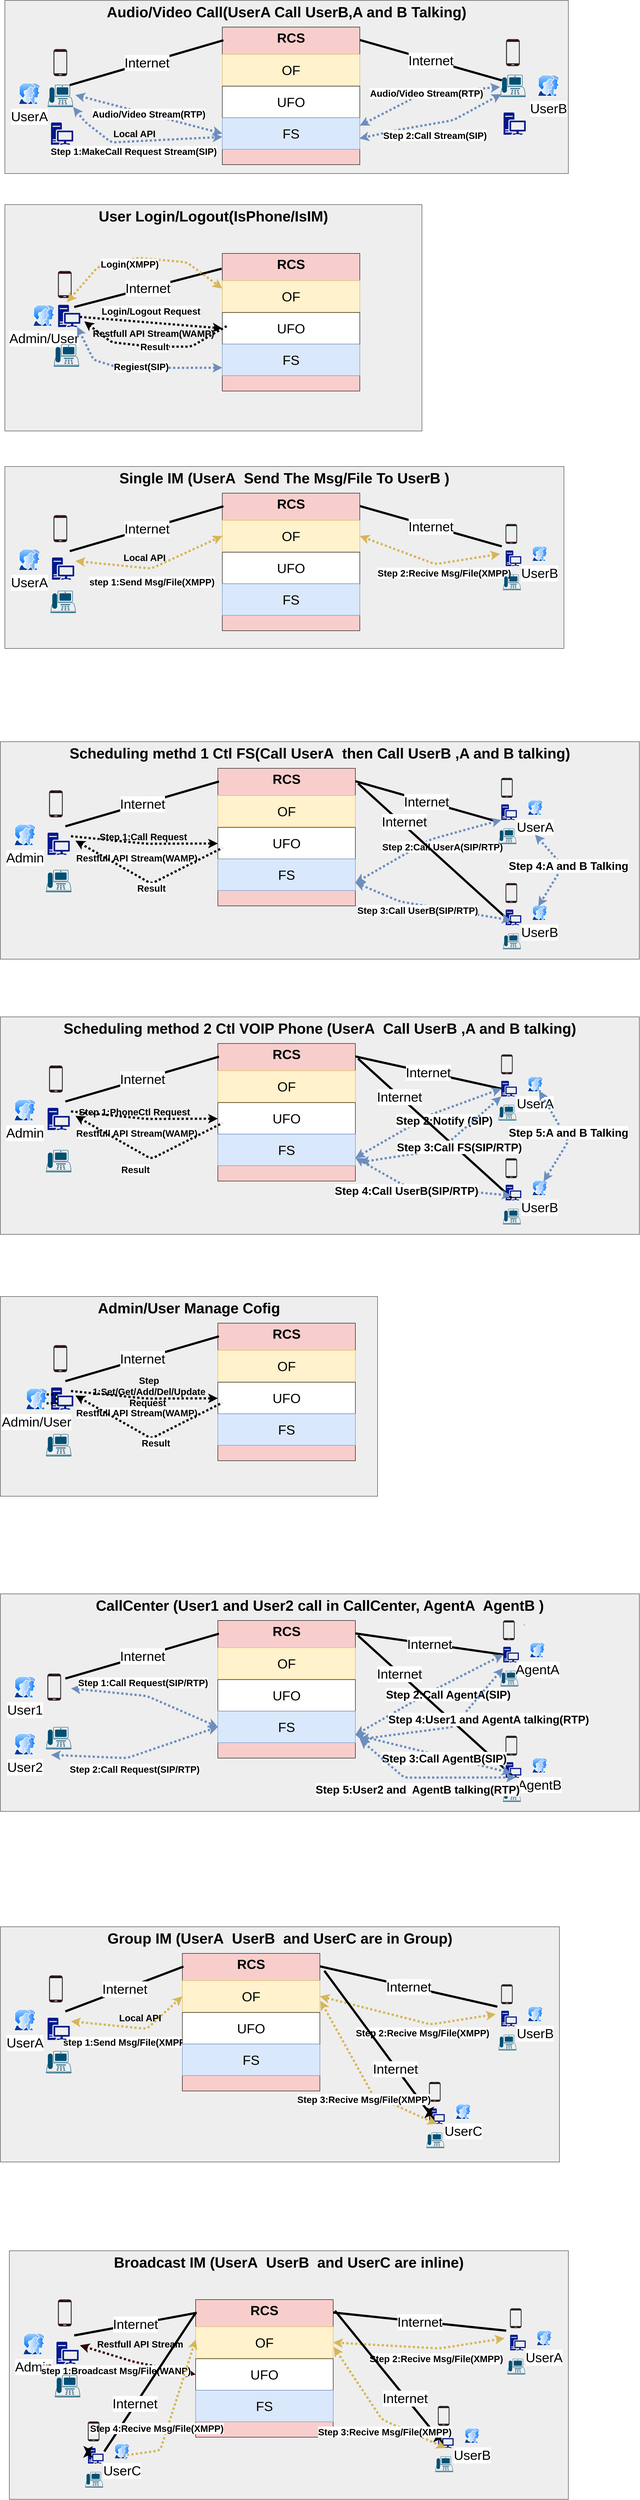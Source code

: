 <mxfile version="12.7.9" type="github">
  <diagram id="2P1N9gcaB7Imwlt-QDEj" name="第 1 页">
    <mxGraphModel dx="1346" dy="1942" grid="1" gridSize="10" guides="1" tooltips="1" connect="1" arrows="1" fold="1" page="1" pageScale="1" pageWidth="827" pageHeight="1169" math="0" shadow="0">
      <root>
        <mxCell id="0" />
        <mxCell id="1" parent="0" />
        <mxCell id="2X3JBGWOSWir_4q3YpKH-16" value="Audio/Video Call(UserA Call UserB,A and B Talking)" style="rounded=0;whiteSpace=wrap;html=1;fillColor=#eeeeee;strokeColor=#36393d;horizontal=1;align=center;verticalAlign=top;fontSize=33;fontStyle=1" vertex="1" parent="1">
          <mxGeometry x="70" y="-190" width="1270" height="390" as="geometry" />
        </mxCell>
        <mxCell id="2X3JBGWOSWir_4q3YpKH-2" value="User Login/Logout(IsPhone/IsIM)" style="rounded=0;whiteSpace=wrap;html=1;fillColor=#eeeeee;strokeColor=#36393d;horizontal=1;align=center;verticalAlign=top;fontSize=33;fontStyle=1" vertex="1" parent="1">
          <mxGeometry x="70" y="270" width="940" height="510" as="geometry" />
        </mxCell>
        <mxCell id="2X3JBGWOSWir_4q3YpKH-6" value="" style="verticalLabelPosition=bottom;verticalAlign=top;html=1;shadow=0;dashed=0;strokeWidth=1;shape=mxgraph.android.phone2;strokeColor=#36393d;fillColor=#330000;" vertex="1" parent="1">
          <mxGeometry x="190" y="420" width="30" height="60" as="geometry" />
        </mxCell>
        <mxCell id="2X3JBGWOSWir_4q3YpKH-7" value="Admin/User" style="aspect=fixed;perimeter=ellipsePerimeter;html=1;align=center;shadow=0;dashed=0;spacingTop=3;image;image=img/lib/active_directory/user_accounts.svg;fillColor=#330000;fontSize=30;" vertex="1" parent="1">
          <mxGeometry x="132.5" y="495.75" width="50" height="48.5" as="geometry" />
        </mxCell>
        <mxCell id="2X3JBGWOSWir_4q3YpKH-13" value="Login/Logout Request" style="endArrow=classic;html=1;fontSize=21;strokeWidth=5;exitX=1.091;exitY=0.46;exitDx=0;exitDy=0;entryX=0;entryY=0.5;entryDx=0;entryDy=0;exitPerimeter=0;dashed=1;dashPattern=1 1;fontStyle=1" edge="1" parent="1" target="2X3JBGWOSWir_4q3YpKH-52">
          <mxGeometry x="-0.01" y="26" width="50" height="50" relative="1" as="geometry">
            <mxPoint x="238.983" y="523" as="sourcePoint" />
            <mxPoint x="440" y="520" as="targetPoint" />
            <mxPoint x="-1" as="offset" />
          </mxGeometry>
        </mxCell>
        <mxCell id="2X3JBGWOSWir_4q3YpKH-15" value="" style="aspect=fixed;pointerEvents=1;shadow=0;dashed=0;html=1;strokeColor=none;labelPosition=center;verticalLabelPosition=bottom;verticalAlign=top;align=center;fillColor=#00188D;shape=mxgraph.mscae.enterprise.workstation_client;rounded=0;fontSize=30;" vertex="1" parent="1">
          <mxGeometry x="190" y="495.75" width="50" height="50" as="geometry" />
        </mxCell>
        <mxCell id="2X3JBGWOSWir_4q3YpKH-17" value="" style="points=[[0.59,0,0],[0.87,0.015,0],[0.88,0.3,0],[0.99,0.99,0],[0.5,1,0],[0.01,0.99,0],[0.075,0.5,0],[0.17,0.115,0]];verticalLabelPosition=bottom;html=1;verticalAlign=top;aspect=fixed;align=center;pointerEvents=1;shape=mxgraph.cisco19.ip_phone;fillColor=#005073;strokeColor=none;" vertex="1" parent="1">
          <mxGeometry x="166.25" width="57.5" height="50" as="geometry" />
        </mxCell>
        <mxCell id="2X3JBGWOSWir_4q3YpKH-18" value="" style="verticalLabelPosition=bottom;verticalAlign=top;html=1;shadow=0;dashed=0;strokeWidth=1;shape=mxgraph.android.phone2;strokeColor=#36393d;fillColor=#330000;" vertex="1" parent="1">
          <mxGeometry x="180" y="-80" width="30" height="60" as="geometry" />
        </mxCell>
        <mxCell id="2X3JBGWOSWir_4q3YpKH-19" value="UserA" style="aspect=fixed;perimeter=ellipsePerimeter;html=1;align=center;shadow=0;dashed=0;spacingTop=3;image;image=img/lib/active_directory/user_accounts.svg;fillColor=#330000;fontSize=30;" vertex="1" parent="1">
          <mxGeometry x="100" y="-4.25" width="50" height="48.5" as="geometry" />
        </mxCell>
        <mxCell id="2X3JBGWOSWir_4q3YpKH-24" value="Audio/Video Stream(RTP)" style="endArrow=classic;html=1;fontSize=21;strokeWidth=5;exitX=1.091;exitY=0.46;exitDx=0;exitDy=0;entryX=0;entryY=0.5;entryDx=0;entryDy=0;exitPerimeter=0;startArrow=classic;startFill=1;dashed=1;dashPattern=1 1;fontStyle=1;fillColor=#dae8fc;strokeColor=#6c8ebf;" edge="1" parent="1" source="2X3JBGWOSWir_4q3YpKH-17" target="2X3JBGWOSWir_4q3YpKH-22">
          <mxGeometry width="50" height="50" relative="1" as="geometry">
            <mxPoint x="240" y="-20" as="sourcePoint" />
            <mxPoint x="430" y="-40" as="targetPoint" />
          </mxGeometry>
        </mxCell>
        <mxCell id="2X3JBGWOSWir_4q3YpKH-25" value="" style="aspect=fixed;pointerEvents=1;shadow=0;dashed=0;html=1;strokeColor=none;labelPosition=center;verticalLabelPosition=bottom;verticalAlign=top;align=center;fillColor=#00188D;shape=mxgraph.mscae.enterprise.workstation_client;rounded=0;fontSize=30;" vertex="1" parent="1">
          <mxGeometry x="174" y="85" width="50" height="50" as="geometry" />
        </mxCell>
        <mxCell id="2X3JBGWOSWir_4q3YpKH-26" value="" style="group" vertex="1" connectable="0" parent="1">
          <mxGeometry x="560" y="-130" width="310" height="310" as="geometry" />
        </mxCell>
        <mxCell id="2X3JBGWOSWir_4q3YpKH-20" value="RCS" style="whiteSpace=wrap;html=1;aspect=fixed;rounded=0;fillColor=#F8CECC;fontSize=30;align=center;fontStyle=1;verticalAlign=top;" vertex="1" parent="2X3JBGWOSWir_4q3YpKH-26">
          <mxGeometry width="310" height="310" as="geometry" />
        </mxCell>
        <mxCell id="2X3JBGWOSWir_4q3YpKH-21" value="UFO" style="rounded=0;whiteSpace=wrap;html=1;fontSize=30;align=center;" vertex="1" parent="2X3JBGWOSWir_4q3YpKH-26">
          <mxGeometry y="133.22" width="310" height="71.03" as="geometry" />
        </mxCell>
        <mxCell id="2X3JBGWOSWir_4q3YpKH-22" value="FS" style="rounded=0;whiteSpace=wrap;html=1;fillColor=#dae8fc;fontSize=30;align=center;strokeColor=#6c8ebf;" vertex="1" parent="2X3JBGWOSWir_4q3YpKH-26">
          <mxGeometry y="204.25" width="310" height="71.03" as="geometry" />
        </mxCell>
        <mxCell id="2X3JBGWOSWir_4q3YpKH-23" value="OF" style="rounded=0;whiteSpace=wrap;html=1;fillColor=#fff2cc;fontSize=30;align=center;strokeColor=#d6b656;" vertex="1" parent="2X3JBGWOSWir_4q3YpKH-26">
          <mxGeometry y="61.19" width="310" height="71.03" as="geometry" />
        </mxCell>
        <mxCell id="2X3JBGWOSWir_4q3YpKH-28" value="Internet" style="endArrow=none;html=1;strokeWidth=5;fontSize=30;entryX=0.008;entryY=0.096;entryDx=0;entryDy=0;entryPerimeter=0;exitX=0.87;exitY=0.015;exitDx=0;exitDy=0;exitPerimeter=0;" edge="1" parent="1" source="2X3JBGWOSWir_4q3YpKH-17" target="2X3JBGWOSWir_4q3YpKH-20">
          <mxGeometry width="50" height="50" relative="1" as="geometry">
            <mxPoint x="270" y="-10" as="sourcePoint" />
            <mxPoint x="320" y="-60" as="targetPoint" />
          </mxGeometry>
        </mxCell>
        <mxCell id="2X3JBGWOSWir_4q3YpKH-29" value="Step 1:MakeCall Request Stream(SIP)" style="endArrow=classic;html=1;fontSize=21;strokeWidth=5;exitX=1.091;exitY=0.46;exitDx=0;exitDy=0;exitPerimeter=0;startArrow=classic;startFill=1;dashed=1;dashPattern=1 1;fillColor=#dae8fc;strokeColor=#6c8ebf;fontStyle=1" edge="1" parent="1" target="2X3JBGWOSWir_4q3YpKH-22">
          <mxGeometry x="-0.093" y="-22" width="50" height="50" relative="1" as="geometry">
            <mxPoint x="224.003" y="50" as="sourcePoint" />
            <mxPoint x="425.02" y="104" as="targetPoint" />
            <Array as="points">
              <mxPoint x="250" y="83" />
              <mxPoint x="310" y="130" />
            </Array>
            <mxPoint as="offset" />
          </mxGeometry>
        </mxCell>
        <mxCell id="2X3JBGWOSWir_4q3YpKH-38" value="UserB" style="aspect=fixed;perimeter=ellipsePerimeter;html=1;align=center;shadow=0;dashed=0;spacingTop=3;image;image=img/lib/active_directory/user_accounts.svg;fillColor=#330000;fontSize=30;" vertex="1" parent="1">
          <mxGeometry x="1270" y="-22.5" width="50" height="48.5" as="geometry" />
        </mxCell>
        <mxCell id="2X3JBGWOSWir_4q3YpKH-39" value="" style="verticalLabelPosition=bottom;verticalAlign=top;html=1;shadow=0;dashed=0;strokeWidth=1;shape=mxgraph.android.phone2;strokeColor=#36393d;fillColor=#330000;" vertex="1" parent="1">
          <mxGeometry x="1200" y="-102.5" width="30" height="60" as="geometry" />
        </mxCell>
        <mxCell id="2X3JBGWOSWir_4q3YpKH-40" value="" style="points=[[0.59,0,0],[0.87,0.015,0],[0.88,0.3,0],[0.99,0.99,0],[0.5,1,0],[0.01,0.99,0],[0.075,0.5,0],[0.17,0.115,0]];verticalLabelPosition=bottom;html=1;verticalAlign=top;aspect=fixed;align=center;pointerEvents=1;shape=mxgraph.cisco19.ip_phone;fillColor=#005073;strokeColor=none;" vertex="1" parent="1">
          <mxGeometry x="1186.25" y="-22.5" width="57.5" height="50" as="geometry" />
        </mxCell>
        <mxCell id="2X3JBGWOSWir_4q3YpKH-41" value="" style="aspect=fixed;pointerEvents=1;shadow=0;dashed=0;html=1;strokeColor=none;labelPosition=center;verticalLabelPosition=bottom;verticalAlign=top;align=center;fillColor=#00188D;shape=mxgraph.mscae.enterprise.workstation_client;rounded=0;fontSize=30;" vertex="1" parent="1">
          <mxGeometry x="1194" y="62.5" width="50" height="50" as="geometry" />
        </mxCell>
        <mxCell id="2X3JBGWOSWir_4q3YpKH-42" value="Internet" style="endArrow=none;html=1;strokeWidth=5;fontSize=30;entryX=1;entryY=0.094;entryDx=0;entryDy=0;entryPerimeter=0;exitX=0.065;exitY=0.25;exitDx=0;exitDy=0;exitPerimeter=0;" edge="1" parent="1" source="2X3JBGWOSWir_4q3YpKH-40" target="2X3JBGWOSWir_4q3YpKH-20">
          <mxGeometry width="50" height="50" relative="1" as="geometry">
            <mxPoint x="1216.2" y="-150" as="sourcePoint" />
            <mxPoint x="869.995" y="-29.01" as="targetPoint" />
          </mxGeometry>
        </mxCell>
        <mxCell id="2X3JBGWOSWir_4q3YpKH-43" value="Audio/Video Stream(RTP)" style="endArrow=classic;html=1;fontSize=21;strokeWidth=5;entryX=1;entryY=0.25;entryDx=0;entryDy=0;startArrow=classic;startFill=1;dashed=1;dashPattern=1 1;fontStyle=1;fillColor=#dae8fc;strokeColor=#6c8ebf;" edge="1" parent="1" source="2X3JBGWOSWir_4q3YpKH-40" target="2X3JBGWOSWir_4q3YpKH-22">
          <mxGeometry width="50" height="50" relative="1" as="geometry">
            <mxPoint x="1213.72" y="53.449" as="sourcePoint" />
            <mxPoint x="882.703" y="-6.76" as="targetPoint" />
            <Array as="points">
              <mxPoint x="1010" y="20" />
            </Array>
          </mxGeometry>
        </mxCell>
        <mxCell id="2X3JBGWOSWir_4q3YpKH-44" value="Step 2:Call Stream(SIP)" style="endArrow=classic;html=1;fontSize=21;strokeWidth=5;exitX=0.048;exitY=0.87;exitDx=0;exitDy=0;exitPerimeter=0;startArrow=classic;startFill=1;entryX=0.997;entryY=0.658;entryDx=0;entryDy=0;entryPerimeter=0;dashed=1;dashPattern=1 1;fillColor=#dae8fc;strokeColor=#6c8ebf;fontStyle=1" edge="1" parent="1" source="2X3JBGWOSWir_4q3YpKH-40" target="2X3JBGWOSWir_4q3YpKH-22">
          <mxGeometry x="0.004" y="27" width="50" height="50" relative="1" as="geometry">
            <mxPoint x="1213.72" y="62.505" as="sourcePoint" />
            <mxPoint x="877.723" y="20.24" as="targetPoint" />
            <Array as="points">
              <mxPoint x="1080" y="80" />
              <mxPoint x="963.72" y="100.24" />
            </Array>
            <mxPoint as="offset" />
          </mxGeometry>
        </mxCell>
        <mxCell id="2X3JBGWOSWir_4q3YpKH-49" value="Internet" style="endArrow=none;html=1;strokeWidth=5;fontSize=30;entryX=-0.005;entryY=0.111;entryDx=0;entryDy=0;entryPerimeter=0;exitX=0.87;exitY=0.015;exitDx=0;exitDy=0;exitPerimeter=0;" edge="1" parent="1" target="2X3JBGWOSWir_4q3YpKH-51">
          <mxGeometry width="50" height="50" relative="1" as="geometry">
            <mxPoint x="226.275" y="500.75" as="sourcePoint" />
            <mxPoint x="446.2" y="400" as="targetPoint" />
          </mxGeometry>
        </mxCell>
        <mxCell id="2X3JBGWOSWir_4q3YpKH-50" value="" style="group;" vertex="1" connectable="0" parent="1">
          <mxGeometry x="560" y="380" width="310" height="310" as="geometry" />
        </mxCell>
        <mxCell id="2X3JBGWOSWir_4q3YpKH-51" value="RCS" style="whiteSpace=wrap;html=1;aspect=fixed;rounded=0;fillColor=#F8CECC;fontSize=30;align=center;fontStyle=1;verticalAlign=top;" vertex="1" parent="2X3JBGWOSWir_4q3YpKH-50">
          <mxGeometry width="310" height="310" as="geometry" />
        </mxCell>
        <mxCell id="2X3JBGWOSWir_4q3YpKH-52" value="UFO" style="rounded=0;whiteSpace=wrap;html=1;fontSize=30;align=center;" vertex="1" parent="2X3JBGWOSWir_4q3YpKH-50">
          <mxGeometry y="133.22" width="310" height="71.03" as="geometry" />
        </mxCell>
        <mxCell id="2X3JBGWOSWir_4q3YpKH-53" value="FS" style="rounded=0;whiteSpace=wrap;html=1;fillColor=#dae8fc;fontSize=30;align=center;strokeColor=#6c8ebf;" vertex="1" parent="2X3JBGWOSWir_4q3YpKH-50">
          <mxGeometry y="204.25" width="310" height="71.03" as="geometry" />
        </mxCell>
        <mxCell id="2X3JBGWOSWir_4q3YpKH-54" value="OF" style="rounded=0;whiteSpace=wrap;html=1;fillColor=#fff2cc;fontSize=30;align=center;strokeColor=#d6b656;" vertex="1" parent="2X3JBGWOSWir_4q3YpKH-50">
          <mxGeometry y="61.19" width="310" height="71.03" as="geometry" />
        </mxCell>
        <mxCell id="2X3JBGWOSWir_4q3YpKH-55" value="Result" style="endArrow=none;html=1;fontSize=21;strokeWidth=5;exitX=1.091;exitY=0.46;exitDx=0;exitDy=0;entryX=0;entryY=0.5;entryDx=0;entryDy=0;exitPerimeter=0;startArrow=classic;startFill=1;endFill=0;dashed=1;dashPattern=1 1;fontStyle=1" edge="1" parent="1">
          <mxGeometry width="50" height="50" relative="1" as="geometry">
            <mxPoint x="248.983" y="533" as="sourcePoint" />
            <mxPoint x="570" y="543.735" as="targetPoint" />
            <Array as="points">
              <mxPoint x="310" y="580" />
              <mxPoint x="400" y="590" />
              <mxPoint x="490" y="590" />
            </Array>
          </mxGeometry>
        </mxCell>
        <mxCell id="2X3JBGWOSWir_4q3YpKH-56" value="Scheduling methd 1 Ctl FS(Call UserA&amp;nbsp; then Call UserB ,A and B talking)" style="rounded=0;whiteSpace=wrap;html=1;fillColor=#eeeeee;strokeColor=#36393d;horizontal=1;align=center;verticalAlign=top;fontSize=33;fontStyle=1" vertex="1" parent="1">
          <mxGeometry x="60" y="1480" width="1440" height="490" as="geometry" />
        </mxCell>
        <mxCell id="2X3JBGWOSWir_4q3YpKH-58" value="" style="verticalLabelPosition=bottom;verticalAlign=top;html=1;shadow=0;dashed=0;strokeWidth=1;shape=mxgraph.android.phone2;strokeColor=#36393d;fillColor=#330000;" vertex="1" parent="1">
          <mxGeometry x="170" y="1590" width="30" height="60" as="geometry" />
        </mxCell>
        <mxCell id="2X3JBGWOSWir_4q3YpKH-59" value="Admin" style="aspect=fixed;perimeter=ellipsePerimeter;html=1;align=center;shadow=0;dashed=0;spacingTop=3;image;image=img/lib/active_directory/user_accounts.svg;fillColor=#330000;fontSize=30;" vertex="1" parent="1">
          <mxGeometry x="90" y="1665.75" width="50" height="48.5" as="geometry" />
        </mxCell>
        <mxCell id="2X3JBGWOSWir_4q3YpKH-60" value="Restfull API Stream(WAMP)" style="endArrow=classic;html=1;fontSize=21;strokeWidth=5;exitX=1.091;exitY=0.46;exitDx=0;exitDy=0;exitPerimeter=0;startArrow=none;startFill=0;dashed=1;dashPattern=1 1;fontStyle=1" edge="1" parent="1" target="2X3JBGWOSWir_4q3YpKH-64">
          <mxGeometry x="-0.012" y="-30" width="50" height="50" relative="1" as="geometry">
            <mxPoint x="218.983" y="1693" as="sourcePoint" />
            <mxPoint x="420" y="1630" as="targetPoint" />
            <Array as="points">
              <mxPoint x="390" y="1710" />
            </Array>
            <mxPoint x="-12" y="3" as="offset" />
          </mxGeometry>
        </mxCell>
        <mxCell id="2X3JBGWOSWir_4q3YpKH-61" value="" style="aspect=fixed;pointerEvents=1;shadow=0;dashed=0;html=1;strokeColor=none;labelPosition=center;verticalLabelPosition=bottom;verticalAlign=top;align=center;fillColor=#00188D;shape=mxgraph.mscae.enterprise.workstation_client;rounded=0;fontSize=30;" vertex="1" parent="1">
          <mxGeometry x="166.25" y="1685" width="50" height="50" as="geometry" />
        </mxCell>
        <mxCell id="2X3JBGWOSWir_4q3YpKH-62" value="" style="group" vertex="1" connectable="0" parent="1">
          <mxGeometry x="550" y="1540" width="310" height="310" as="geometry" />
        </mxCell>
        <mxCell id="2X3JBGWOSWir_4q3YpKH-63" value="RCS" style="whiteSpace=wrap;html=1;aspect=fixed;rounded=0;fillColor=#F8CECC;fontSize=30;align=center;fontStyle=1;verticalAlign=top;" vertex="1" parent="2X3JBGWOSWir_4q3YpKH-62">
          <mxGeometry width="310" height="310" as="geometry" />
        </mxCell>
        <mxCell id="2X3JBGWOSWir_4q3YpKH-64" value="UFO" style="rounded=0;whiteSpace=wrap;html=1;fontSize=30;align=center;" vertex="1" parent="2X3JBGWOSWir_4q3YpKH-62">
          <mxGeometry y="133.22" width="310" height="71.03" as="geometry" />
        </mxCell>
        <mxCell id="2X3JBGWOSWir_4q3YpKH-65" value="FS" style="rounded=0;whiteSpace=wrap;html=1;fillColor=#dae8fc;fontSize=30;align=center;strokeColor=#6c8ebf;" vertex="1" parent="2X3JBGWOSWir_4q3YpKH-62">
          <mxGeometry y="204.25" width="310" height="71.03" as="geometry" />
        </mxCell>
        <mxCell id="2X3JBGWOSWir_4q3YpKH-66" value="OF" style="rounded=0;whiteSpace=wrap;html=1;fillColor=#fff2cc;fontSize=30;align=center;strokeColor=#d6b656;" vertex="1" parent="2X3JBGWOSWir_4q3YpKH-62">
          <mxGeometry y="61.19" width="310" height="71.03" as="geometry" />
        </mxCell>
        <mxCell id="2X3JBGWOSWir_4q3YpKH-67" value="Internet" style="endArrow=none;html=1;strokeWidth=5;fontSize=30;entryX=0.008;entryY=0.096;entryDx=0;entryDy=0;entryPerimeter=0;exitX=0.87;exitY=0.015;exitDx=0;exitDy=0;exitPerimeter=0;" edge="1" parent="1" target="2X3JBGWOSWir_4q3YpKH-63">
          <mxGeometry width="50" height="50" relative="1" as="geometry">
            <mxPoint x="206.275" y="1670.75" as="sourcePoint" />
            <mxPoint x="310" y="1610" as="targetPoint" />
          </mxGeometry>
        </mxCell>
        <mxCell id="2X3JBGWOSWir_4q3YpKH-73" value="Internet" style="endArrow=none;html=1;strokeWidth=5;fontSize=30;entryX=1;entryY=0.094;entryDx=0;entryDy=0;entryPerimeter=0;exitX=0.065;exitY=0.25;exitDx=0;exitDy=0;exitPerimeter=0;" edge="1" parent="1" target="2X3JBGWOSWir_4q3YpKH-63">
          <mxGeometry width="50" height="50" relative="1" as="geometry">
            <mxPoint x="1179.988" y="1660" as="sourcePoint" />
            <mxPoint x="859.995" y="1640.99" as="targetPoint" />
          </mxGeometry>
        </mxCell>
        <mxCell id="2X3JBGWOSWir_4q3YpKH-74" value="Step 2:Call UserA(SIP/RTP)&lt;br&gt;" style="endArrow=classic;html=1;fontSize=21;strokeWidth=5;startArrow=classic;startFill=1;dashed=1;dashPattern=1 1;fontStyle=1;entryX=1;entryY=0.75;entryDx=0;entryDy=0;fillColor=#dae8fc;strokeColor=#6c8ebf;exitX=0;exitY=1;exitDx=0;exitDy=0;exitPerimeter=0;" edge="1" parent="1" source="2X3JBGWOSWir_4q3YpKH-72" target="2X3JBGWOSWir_4q3YpKH-65">
          <mxGeometry x="-0.202" y="23" width="50" height="50" relative="1" as="geometry">
            <mxPoint x="1176.25" y="1677.018" as="sourcePoint" />
            <mxPoint x="872.703" y="1663.24" as="targetPoint" />
            <Array as="points">
              <mxPoint x="1030" y="1700" />
            </Array>
            <mxPoint as="offset" />
          </mxGeometry>
        </mxCell>
        <mxCell id="2X3JBGWOSWir_4q3YpKH-89" value="" style="group" vertex="1" connectable="0" parent="1">
          <mxGeometry x="1182.5" y="1562" width="107.5" height="150" as="geometry" />
        </mxCell>
        <mxCell id="2X3JBGWOSWir_4q3YpKH-69" value="UserA" style="aspect=fixed;perimeter=ellipsePerimeter;html=1;align=center;shadow=0;dashed=0;spacingTop=3;image;image=img/lib/active_directory/user_accounts.svg;fillColor=#330000;fontSize=30;" vertex="1" parent="2X3JBGWOSWir_4q3YpKH-89">
          <mxGeometry x="65.343" y="49.39" width="35.131" height="34.077" as="geometry" />
        </mxCell>
        <mxCell id="2X3JBGWOSWir_4q3YpKH-70" value="" style="verticalLabelPosition=bottom;verticalAlign=top;html=1;shadow=0;dashed=0;strokeWidth=1;shape=mxgraph.android.phone2;strokeColor=#36393d;fillColor=#330000;" vertex="1" parent="2X3JBGWOSWir_4q3YpKH-89">
          <mxGeometry x="6.324" width="25.294" height="43.902" as="geometry" />
        </mxCell>
        <mxCell id="2X3JBGWOSWir_4q3YpKH-72" value="" style="aspect=fixed;pointerEvents=1;shadow=0;dashed=0;html=1;strokeColor=none;labelPosition=center;verticalLabelPosition=bottom;verticalAlign=top;align=center;fillColor=#00188D;shape=mxgraph.mscae.enterprise.workstation_client;rounded=0;fontSize=30;" vertex="1" parent="2X3JBGWOSWir_4q3YpKH-89">
          <mxGeometry x="6.324" y="59.268" width="35.131" height="35.131" as="geometry" />
        </mxCell>
        <mxCell id="2X3JBGWOSWir_4q3YpKH-81" value="" style="points=[[0.59,0,0],[0.87,0.015,0],[0.88,0.3,0],[0.99,0.99,0],[0.5,1,0],[0.01,0.99,0],[0.075,0.5,0],[0.17,0.115,0]];verticalLabelPosition=bottom;html=1;verticalAlign=top;aspect=fixed;align=center;pointerEvents=1;shape=mxgraph.cisco19.ip_phone;fillColor=#005073;strokeColor=none;" vertex="1" parent="2X3JBGWOSWir_4q3YpKH-89">
          <mxGeometry y="113.415" width="40.4" height="35.131" as="geometry" />
        </mxCell>
        <mxCell id="2X3JBGWOSWir_4q3YpKH-90" value="" style="group" vertex="1" connectable="0" parent="1">
          <mxGeometry x="1192.5" y="1799" width="107.5" height="150" as="geometry" />
        </mxCell>
        <mxCell id="2X3JBGWOSWir_4q3YpKH-91" value="UserB" style="aspect=fixed;perimeter=ellipsePerimeter;html=1;align=center;shadow=0;dashed=0;spacingTop=3;image;image=img/lib/active_directory/user_accounts.svg;fillColor=#330000;fontSize=30;" vertex="1" parent="2X3JBGWOSWir_4q3YpKH-90">
          <mxGeometry x="65.343" y="49.39" width="35.131" height="34.077" as="geometry" />
        </mxCell>
        <mxCell id="2X3JBGWOSWir_4q3YpKH-92" value="" style="verticalLabelPosition=bottom;verticalAlign=top;html=1;shadow=0;dashed=0;strokeWidth=1;shape=mxgraph.android.phone2;strokeColor=#36393d;fillColor=#330000;" vertex="1" parent="2X3JBGWOSWir_4q3YpKH-90">
          <mxGeometry x="6.324" width="25.294" height="43.902" as="geometry" />
        </mxCell>
        <mxCell id="2X3JBGWOSWir_4q3YpKH-93" value="" style="aspect=fixed;pointerEvents=1;shadow=0;dashed=0;html=1;strokeColor=none;labelPosition=center;verticalLabelPosition=bottom;verticalAlign=top;align=center;fillColor=#00188D;shape=mxgraph.mscae.enterprise.workstation_client;rounded=0;fontSize=30;" vertex="1" parent="2X3JBGWOSWir_4q3YpKH-90">
          <mxGeometry x="6.324" y="59.268" width="35.131" height="35.131" as="geometry" />
        </mxCell>
        <mxCell id="2X3JBGWOSWir_4q3YpKH-94" value="" style="points=[[0.59,0,0],[0.87,0.015,0],[0.88,0.3,0],[0.99,0.99,0],[0.5,1,0],[0.01,0.99,0],[0.075,0.5,0],[0.17,0.115,0]];verticalLabelPosition=bottom;html=1;verticalAlign=top;aspect=fixed;align=center;pointerEvents=1;shape=mxgraph.cisco19.ip_phone;fillColor=#005073;strokeColor=none;" vertex="1" parent="2X3JBGWOSWir_4q3YpKH-90">
          <mxGeometry y="113.415" width="40.4" height="35.131" as="geometry" />
        </mxCell>
        <mxCell id="2X3JBGWOSWir_4q3YpKH-97" value="Internet" style="endArrow=none;html=1;strokeWidth=5;fontSize=30;entryX=1;entryY=0.094;entryDx=0;entryDy=0;entryPerimeter=0;exitX=0.5;exitY=1;exitDx=0;exitDy=0;exitPerimeter=0;" edge="1" parent="1">
          <mxGeometry x="0.424" y="-6" width="50" height="50" relative="1" as="geometry">
            <mxPoint x="1212.389" y="1888.399" as="sourcePoint" />
            <mxPoint x="866" y="1574.14" as="targetPoint" />
            <mxPoint as="offset" />
          </mxGeometry>
        </mxCell>
        <mxCell id="2X3JBGWOSWir_4q3YpKH-98" value="Step 3:Call UserB(SIP/RTP)&lt;br&gt;" style="endArrow=classic;html=1;fontSize=21;strokeWidth=5;entryX=1;entryY=0.75;entryDx=0;entryDy=0;startArrow=classic;startFill=1;dashed=1;dashPattern=1 1;fontStyle=1;exitX=0.366;exitY=0.695;exitDx=0;exitDy=0;exitPerimeter=0;fillColor=#dae8fc;strokeColor=#6c8ebf;" edge="1" parent="1" source="2X3JBGWOSWir_4q3YpKH-93" target="2X3JBGWOSWir_4q3YpKH-65">
          <mxGeometry x="0.168" y="13" width="50" height="50" relative="1" as="geometry">
            <mxPoint x="1186.25" y="1687.018" as="sourcePoint" />
            <mxPoint x="870" y="1646.705" as="targetPoint" />
            <Array as="points">
              <mxPoint x="960" y="1840" />
            </Array>
            <mxPoint as="offset" />
          </mxGeometry>
        </mxCell>
        <mxCell id="2X3JBGWOSWir_4q3YpKH-99" value="Single IM (UserA&amp;nbsp; Send The Msg/File To UserB )" style="rounded=0;whiteSpace=wrap;html=1;fillColor=#eeeeee;strokeColor=#36393d;horizontal=1;align=center;verticalAlign=top;fontSize=33;fontStyle=1" vertex="1" parent="1">
          <mxGeometry x="70" y="860" width="1260" height="410" as="geometry" />
        </mxCell>
        <mxCell id="2X3JBGWOSWir_4q3YpKH-100" value="" style="verticalLabelPosition=bottom;verticalAlign=top;html=1;shadow=0;dashed=0;strokeWidth=1;shape=mxgraph.android.phone2;strokeColor=#36393d;fillColor=#330000;" vertex="1" parent="1">
          <mxGeometry x="180" y="970" width="30" height="60" as="geometry" />
        </mxCell>
        <mxCell id="2X3JBGWOSWir_4q3YpKH-101" value="UserA" style="aspect=fixed;perimeter=ellipsePerimeter;html=1;align=center;shadow=0;dashed=0;spacingTop=3;image;image=img/lib/active_directory/user_accounts.svg;fillColor=#330000;fontSize=30;" vertex="1" parent="1">
          <mxGeometry x="100" y="1045.75" width="50" height="48.5" as="geometry" />
        </mxCell>
        <mxCell id="2X3JBGWOSWir_4q3YpKH-102" value="step 1:Send Msg/File(XMPP)" style="endArrow=classic;html=1;fontSize=21;strokeWidth=5;exitX=1.091;exitY=0.46;exitDx=0;exitDy=0;entryX=0;entryY=0.5;entryDx=0;entryDy=0;exitPerimeter=0;startArrow=classic;startFill=1;dashed=1;dashPattern=1 1;fontStyle=1;fillColor=#fff2cc;strokeColor=#d6b656;" edge="1" target="2X3JBGWOSWir_4q3YpKH-108" parent="1">
          <mxGeometry x="-0.012" y="-30" width="50" height="50" relative="1" as="geometry">
            <mxPoint x="228.983" y="1073" as="sourcePoint" />
            <mxPoint x="430" y="1010" as="targetPoint" />
            <Array as="points">
              <mxPoint x="400" y="1090" />
            </Array>
            <mxPoint x="-12" y="3" as="offset" />
          </mxGeometry>
        </mxCell>
        <mxCell id="2X3JBGWOSWir_4q3YpKH-103" value="" style="aspect=fixed;pointerEvents=1;shadow=0;dashed=0;html=1;strokeColor=none;labelPosition=center;verticalLabelPosition=bottom;verticalAlign=top;align=center;fillColor=#00188D;shape=mxgraph.mscae.enterprise.workstation_client;rounded=0;fontSize=30;" vertex="1" parent="1">
          <mxGeometry x="176.25" y="1065" width="50" height="50" as="geometry" />
        </mxCell>
        <mxCell id="2X3JBGWOSWir_4q3YpKH-104" value="" style="group" vertex="1" connectable="0" parent="1">
          <mxGeometry x="560" y="920" width="310" height="310" as="geometry" />
        </mxCell>
        <mxCell id="2X3JBGWOSWir_4q3YpKH-105" value="RCS" style="whiteSpace=wrap;html=1;aspect=fixed;rounded=0;fillColor=#F8CECC;fontSize=30;align=center;fontStyle=1;verticalAlign=top;" vertex="1" parent="2X3JBGWOSWir_4q3YpKH-104">
          <mxGeometry width="310" height="310" as="geometry" />
        </mxCell>
        <mxCell id="2X3JBGWOSWir_4q3YpKH-106" value="UFO" style="rounded=0;whiteSpace=wrap;html=1;fontSize=30;align=center;" vertex="1" parent="2X3JBGWOSWir_4q3YpKH-104">
          <mxGeometry y="133.22" width="310" height="71.03" as="geometry" />
        </mxCell>
        <mxCell id="2X3JBGWOSWir_4q3YpKH-107" value="FS" style="rounded=0;whiteSpace=wrap;html=1;fillColor=#dae8fc;fontSize=30;align=center;strokeColor=#6c8ebf;" vertex="1" parent="2X3JBGWOSWir_4q3YpKH-104">
          <mxGeometry y="204.25" width="310" height="71.03" as="geometry" />
        </mxCell>
        <mxCell id="2X3JBGWOSWir_4q3YpKH-108" value="OF" style="rounded=0;whiteSpace=wrap;html=1;fillColor=#fff2cc;fontSize=30;align=center;strokeColor=#d6b656;" vertex="1" parent="2X3JBGWOSWir_4q3YpKH-104">
          <mxGeometry y="61.19" width="310" height="71.03" as="geometry" />
        </mxCell>
        <mxCell id="2X3JBGWOSWir_4q3YpKH-109" value="Internet" style="endArrow=none;html=1;strokeWidth=5;fontSize=30;entryX=0.008;entryY=0.096;entryDx=0;entryDy=0;entryPerimeter=0;exitX=0.87;exitY=0.015;exitDx=0;exitDy=0;exitPerimeter=0;" edge="1" target="2X3JBGWOSWir_4q3YpKH-105" parent="1">
          <mxGeometry width="50" height="50" relative="1" as="geometry">
            <mxPoint x="216.275" y="1050.75" as="sourcePoint" />
            <mxPoint x="320" y="990" as="targetPoint" />
          </mxGeometry>
        </mxCell>
        <mxCell id="2X3JBGWOSWir_4q3YpKH-110" value="Internet" style="endArrow=none;html=1;strokeWidth=5;fontSize=30;entryX=1;entryY=0.094;entryDx=0;entryDy=0;entryPerimeter=0;exitX=0.065;exitY=0.25;exitDx=0;exitDy=0;exitPerimeter=0;" edge="1" target="2X3JBGWOSWir_4q3YpKH-105" parent="1">
          <mxGeometry width="50" height="50" relative="1" as="geometry">
            <mxPoint x="1189.988" y="1040.0" as="sourcePoint" />
            <mxPoint x="869.995" y="1020.99" as="targetPoint" />
          </mxGeometry>
        </mxCell>
        <mxCell id="2X3JBGWOSWir_4q3YpKH-111" value="Step 2:Recive Msg/File(XMPP)&lt;br&gt;" style="endArrow=classic;html=1;fontSize=21;strokeWidth=5;startArrow=classic;startFill=1;dashed=1;dashPattern=1 1;fontStyle=1;entryX=1;entryY=0.5;entryDx=0;entryDy=0;fillColor=#fff2cc;strokeColor=#d6b656;" edge="1" target="2X3JBGWOSWir_4q3YpKH-108" parent="1">
          <mxGeometry x="-0.202" y="23" width="50" height="50" relative="1" as="geometry">
            <mxPoint x="1186.25" y="1057.018" as="sourcePoint" />
            <mxPoint x="882.703" y="1043.24" as="targetPoint" />
            <Array as="points">
              <mxPoint x="1040" y="1080" />
            </Array>
            <mxPoint as="offset" />
          </mxGeometry>
        </mxCell>
        <mxCell id="2X3JBGWOSWir_4q3YpKH-112" value="" style="group" vertex="1" connectable="0" parent="1">
          <mxGeometry x="1192.5" y="990" width="107.5" height="150" as="geometry" />
        </mxCell>
        <mxCell id="2X3JBGWOSWir_4q3YpKH-113" value="UserB" style="aspect=fixed;perimeter=ellipsePerimeter;html=1;align=center;shadow=0;dashed=0;spacingTop=3;image;image=img/lib/active_directory/user_accounts.svg;fillColor=#330000;fontSize=30;" vertex="1" parent="2X3JBGWOSWir_4q3YpKH-112">
          <mxGeometry x="65.343" y="49.39" width="35.131" height="34.077" as="geometry" />
        </mxCell>
        <mxCell id="2X3JBGWOSWir_4q3YpKH-114" value="" style="verticalLabelPosition=bottom;verticalAlign=top;html=1;shadow=0;dashed=0;strokeWidth=1;shape=mxgraph.android.phone2;strokeColor=#36393d;fillColor=#330000;" vertex="1" parent="2X3JBGWOSWir_4q3YpKH-112">
          <mxGeometry x="6.324" width="25.294" height="43.902" as="geometry" />
        </mxCell>
        <mxCell id="2X3JBGWOSWir_4q3YpKH-115" value="" style="aspect=fixed;pointerEvents=1;shadow=0;dashed=0;html=1;strokeColor=none;labelPosition=center;verticalLabelPosition=bottom;verticalAlign=top;align=center;fillColor=#00188D;shape=mxgraph.mscae.enterprise.workstation_client;rounded=0;fontSize=30;" vertex="1" parent="2X3JBGWOSWir_4q3YpKH-112">
          <mxGeometry x="6.324" y="59.268" width="35.131" height="35.131" as="geometry" />
        </mxCell>
        <mxCell id="2X3JBGWOSWir_4q3YpKH-116" value="" style="points=[[0.59,0,0],[0.87,0.015,0],[0.88,0.3,0],[0.99,0.99,0],[0.5,1,0],[0.01,0.99,0],[0.075,0.5,0],[0.17,0.115,0]];verticalLabelPosition=bottom;html=1;verticalAlign=top;aspect=fixed;align=center;pointerEvents=1;shape=mxgraph.cisco19.ip_phone;fillColor=#005073;strokeColor=none;" vertex="1" parent="2X3JBGWOSWir_4q3YpKH-112">
          <mxGeometry y="113.415" width="40.4" height="35.131" as="geometry" />
        </mxCell>
        <mxCell id="2X3JBGWOSWir_4q3YpKH-124" value="Step 1:Call Request&amp;nbsp;" style="text;html=1;strokeColor=none;fillColor=none;align=center;verticalAlign=middle;whiteSpace=wrap;rounded=0;fontSize=21;fontStyle=1" vertex="1" parent="1">
          <mxGeometry x="270" y="1684" width="230" height="20" as="geometry" />
        </mxCell>
        <mxCell id="2X3JBGWOSWir_4q3YpKH-127" value="Result" style="endArrow=none;html=1;fontSize=21;strokeWidth=5;exitX=1.091;exitY=0.46;exitDx=0;exitDy=0;exitPerimeter=0;startArrow=classic;startFill=1;dashed=1;dashPattern=1 1;fontStyle=1;endFill=0;" edge="1" parent="1">
          <mxGeometry x="0.046" y="-10" width="50" height="50" relative="1" as="geometry">
            <mxPoint x="228.983" y="1703" as="sourcePoint" />
            <mxPoint x="560" y="1719.357" as="targetPoint" />
            <Array as="points">
              <mxPoint x="400" y="1800" />
            </Array>
            <mxPoint x="-4" y="1" as="offset" />
          </mxGeometry>
        </mxCell>
        <mxCell id="2X3JBGWOSWir_4q3YpKH-128" value="Step 4:A and B Talking" style="endArrow=classic;html=1;fontSize=25;strokeWidth=5;startArrow=classic;startFill=1;dashed=1;dashPattern=1 1;fontStyle=1;fillColor=#dae8fc;strokeColor=#6c8ebf;" edge="1" parent="1">
          <mxGeometry x="-0.058" y="12" width="50" height="50" relative="1" as="geometry">
            <mxPoint x="1264.867" y="1689.342" as="sourcePoint" />
            <mxPoint x="1272.318" y="1850.745" as="targetPoint" />
            <Array as="points">
              <mxPoint x="1328" y="1760" />
            </Array>
            <mxPoint x="2" y="-7" as="offset" />
          </mxGeometry>
        </mxCell>
        <mxCell id="2X3JBGWOSWir_4q3YpKH-129" value="Restfull API Stream(WAMP)" style="text;html=1;strokeColor=none;fillColor=none;align=center;verticalAlign=middle;whiteSpace=wrap;rounded=0;fontSize=21;fontStyle=1" vertex="1" parent="1">
          <mxGeometry x="260" y="550" width="290" height="20" as="geometry" />
        </mxCell>
        <mxCell id="2X3JBGWOSWir_4q3YpKH-130" value="Scheduling method 2 Ctl VOIP Phone (UserA&amp;nbsp; Call UserB ,A and B talking)" style="rounded=0;whiteSpace=wrap;html=1;fillColor=#eeeeee;strokeColor=#36393d;horizontal=1;align=center;verticalAlign=top;fontSize=33;fontStyle=1" vertex="1" parent="1">
          <mxGeometry x="60" y="2100" width="1440" height="490" as="geometry" />
        </mxCell>
        <mxCell id="2X3JBGWOSWir_4q3YpKH-131" value="" style="verticalLabelPosition=bottom;verticalAlign=top;html=1;shadow=0;dashed=0;strokeWidth=1;shape=mxgraph.android.phone2;strokeColor=#36393d;fillColor=#330000;" vertex="1" parent="1">
          <mxGeometry x="170" y="2210" width="30" height="60" as="geometry" />
        </mxCell>
        <mxCell id="2X3JBGWOSWir_4q3YpKH-132" value="Admin" style="aspect=fixed;perimeter=ellipsePerimeter;html=1;align=center;shadow=0;dashed=0;spacingTop=3;image;image=img/lib/active_directory/user_accounts.svg;fillColor=#330000;fontSize=30;" vertex="1" parent="1">
          <mxGeometry x="90" y="2285.75" width="50" height="48.5" as="geometry" />
        </mxCell>
        <mxCell id="2X3JBGWOSWir_4q3YpKH-133" value="Restfull API Stream(WAMP)" style="endArrow=classic;html=1;fontSize=21;strokeWidth=5;exitX=1.091;exitY=0.46;exitDx=0;exitDy=0;exitPerimeter=0;startArrow=none;startFill=0;dashed=1;dashPattern=1 1;fontStyle=1" edge="1" parent="1" target="2X3JBGWOSWir_4q3YpKH-137">
          <mxGeometry x="-0.012" y="-30" width="50" height="50" relative="1" as="geometry">
            <mxPoint x="218.983" y="2313" as="sourcePoint" />
            <mxPoint x="420" y="2250" as="targetPoint" />
            <Array as="points">
              <mxPoint x="390" y="2330" />
            </Array>
            <mxPoint x="-12" y="3" as="offset" />
          </mxGeometry>
        </mxCell>
        <mxCell id="2X3JBGWOSWir_4q3YpKH-134" value="" style="aspect=fixed;pointerEvents=1;shadow=0;dashed=0;html=1;strokeColor=none;labelPosition=center;verticalLabelPosition=bottom;verticalAlign=top;align=center;fillColor=#00188D;shape=mxgraph.mscae.enterprise.workstation_client;rounded=0;fontSize=30;" vertex="1" parent="1">
          <mxGeometry x="166.25" y="2305" width="50" height="50" as="geometry" />
        </mxCell>
        <mxCell id="2X3JBGWOSWir_4q3YpKH-135" value="" style="group" vertex="1" connectable="0" parent="1">
          <mxGeometry x="550" y="2160" width="310" height="310" as="geometry" />
        </mxCell>
        <mxCell id="2X3JBGWOSWir_4q3YpKH-136" value="RCS" style="whiteSpace=wrap;html=1;aspect=fixed;rounded=0;fillColor=#F8CECC;fontSize=30;align=center;fontStyle=1;verticalAlign=top;" vertex="1" parent="2X3JBGWOSWir_4q3YpKH-135">
          <mxGeometry width="310" height="310" as="geometry" />
        </mxCell>
        <mxCell id="2X3JBGWOSWir_4q3YpKH-137" value="UFO" style="rounded=0;whiteSpace=wrap;html=1;fontSize=30;align=center;" vertex="1" parent="2X3JBGWOSWir_4q3YpKH-135">
          <mxGeometry y="133.22" width="310" height="71.03" as="geometry" />
        </mxCell>
        <mxCell id="2X3JBGWOSWir_4q3YpKH-138" value="FS" style="rounded=0;whiteSpace=wrap;html=1;fillColor=#dae8fc;fontSize=30;align=center;strokeColor=#6c8ebf;" vertex="1" parent="2X3JBGWOSWir_4q3YpKH-135">
          <mxGeometry y="204.25" width="310" height="71.03" as="geometry" />
        </mxCell>
        <mxCell id="2X3JBGWOSWir_4q3YpKH-139" value="OF" style="rounded=0;whiteSpace=wrap;html=1;fillColor=#fff2cc;fontSize=30;align=center;strokeColor=#d6b656;" vertex="1" parent="2X3JBGWOSWir_4q3YpKH-135">
          <mxGeometry y="61.19" width="310" height="71.03" as="geometry" />
        </mxCell>
        <mxCell id="2X3JBGWOSWir_4q3YpKH-140" value="Internet" style="endArrow=none;html=1;strokeWidth=5;fontSize=30;entryX=0.008;entryY=0.096;entryDx=0;entryDy=0;entryPerimeter=0;exitX=0.87;exitY=0.015;exitDx=0;exitDy=0;exitPerimeter=0;" edge="1" parent="1" target="2X3JBGWOSWir_4q3YpKH-136">
          <mxGeometry width="50" height="50" relative="1" as="geometry">
            <mxPoint x="206.275" y="2290.75" as="sourcePoint" />
            <mxPoint x="310" y="2230" as="targetPoint" />
          </mxGeometry>
        </mxCell>
        <mxCell id="2X3JBGWOSWir_4q3YpKH-141" value="Internet" style="endArrow=none;html=1;strokeWidth=5;fontSize=30;entryX=1;entryY=0.094;entryDx=0;entryDy=0;entryPerimeter=0;exitX=0;exitY=0.5;exitDx=0;exitDy=0;exitPerimeter=0;" edge="1" parent="1" target="2X3JBGWOSWir_4q3YpKH-136" source="2X3JBGWOSWir_4q3YpKH-146">
          <mxGeometry width="50" height="50" relative="1" as="geometry">
            <mxPoint x="1179.988" y="2280" as="sourcePoint" />
            <mxPoint x="859.995" y="2260.99" as="targetPoint" />
          </mxGeometry>
        </mxCell>
        <mxCell id="2X3JBGWOSWir_4q3YpKH-142" value="Step 2:Notify (SIP)" style="endArrow=classic;html=1;fontSize=25;strokeWidth=5;startArrow=classic;startFill=1;dashed=1;dashPattern=1 1;fontStyle=1;entryX=1;entryY=0.75;entryDx=0;entryDy=0;fillColor=#dae8fc;strokeColor=#6c8ebf;exitX=0;exitY=0.5;exitDx=0;exitDy=0;exitPerimeter=0;" edge="1" parent="1" target="2X3JBGWOSWir_4q3YpKH-138" source="2X3JBGWOSWir_4q3YpKH-146">
          <mxGeometry x="-0.202" y="23" width="50" height="50" relative="1" as="geometry">
            <mxPoint x="1176.25" y="2297.018" as="sourcePoint" />
            <mxPoint x="872.703" y="2283.24" as="targetPoint" />
            <Array as="points">
              <mxPoint x="1030" y="2320" />
            </Array>
            <mxPoint as="offset" />
          </mxGeometry>
        </mxCell>
        <mxCell id="2X3JBGWOSWir_4q3YpKH-143" value="" style="group" vertex="1" connectable="0" parent="1">
          <mxGeometry x="1182.5" y="2185" width="107.5" height="150" as="geometry" />
        </mxCell>
        <mxCell id="2X3JBGWOSWir_4q3YpKH-144" value="UserA" style="aspect=fixed;perimeter=ellipsePerimeter;html=1;align=center;shadow=0;dashed=0;spacingTop=3;image;image=img/lib/active_directory/user_accounts.svg;fillColor=#330000;fontSize=30;" vertex="1" parent="2X3JBGWOSWir_4q3YpKH-143">
          <mxGeometry x="65.343" y="49.39" width="35.131" height="34.077" as="geometry" />
        </mxCell>
        <mxCell id="2X3JBGWOSWir_4q3YpKH-145" value="" style="verticalLabelPosition=bottom;verticalAlign=top;html=1;shadow=0;dashed=0;strokeWidth=1;shape=mxgraph.android.phone2;strokeColor=#36393d;fillColor=#330000;" vertex="1" parent="2X3JBGWOSWir_4q3YpKH-143">
          <mxGeometry x="6.324" width="25.294" height="43.902" as="geometry" />
        </mxCell>
        <mxCell id="2X3JBGWOSWir_4q3YpKH-146" value="" style="aspect=fixed;pointerEvents=1;shadow=0;dashed=0;html=1;strokeColor=none;labelPosition=center;verticalLabelPosition=bottom;verticalAlign=top;align=center;fillColor=#00188D;shape=mxgraph.mscae.enterprise.workstation_client;rounded=0;fontSize=30;" vertex="1" parent="2X3JBGWOSWir_4q3YpKH-143">
          <mxGeometry x="6.324" y="59.268" width="35.131" height="35.131" as="geometry" />
        </mxCell>
        <mxCell id="2X3JBGWOSWir_4q3YpKH-147" value="" style="points=[[0.59,0,0],[0.87,0.015,0],[0.88,0.3,0],[0.99,0.99,0],[0.5,1,0],[0.01,0.99,0],[0.075,0.5,0],[0.17,0.115,0]];verticalLabelPosition=bottom;html=1;verticalAlign=top;aspect=fixed;align=center;pointerEvents=1;shape=mxgraph.cisco19.ip_phone;fillColor=#005073;strokeColor=none;" vertex="1" parent="2X3JBGWOSWir_4q3YpKH-143">
          <mxGeometry y="113.415" width="40.4" height="35.131" as="geometry" />
        </mxCell>
        <mxCell id="2X3JBGWOSWir_4q3YpKH-148" value="" style="group" vertex="1" connectable="0" parent="1">
          <mxGeometry x="1192.5" y="2419" width="107.5" height="150" as="geometry" />
        </mxCell>
        <mxCell id="2X3JBGWOSWir_4q3YpKH-149" value="UserB" style="aspect=fixed;perimeter=ellipsePerimeter;html=1;align=center;shadow=0;dashed=0;spacingTop=3;image;image=img/lib/active_directory/user_accounts.svg;fillColor=#330000;fontSize=30;" vertex="1" parent="2X3JBGWOSWir_4q3YpKH-148">
          <mxGeometry x="65.343" y="49.39" width="35.131" height="34.077" as="geometry" />
        </mxCell>
        <mxCell id="2X3JBGWOSWir_4q3YpKH-150" value="" style="verticalLabelPosition=bottom;verticalAlign=top;html=1;shadow=0;dashed=0;strokeWidth=1;shape=mxgraph.android.phone2;strokeColor=#36393d;fillColor=#330000;" vertex="1" parent="2X3JBGWOSWir_4q3YpKH-148">
          <mxGeometry x="6.324" width="25.294" height="43.902" as="geometry" />
        </mxCell>
        <mxCell id="2X3JBGWOSWir_4q3YpKH-151" value="" style="aspect=fixed;pointerEvents=1;shadow=0;dashed=0;html=1;strokeColor=none;labelPosition=center;verticalLabelPosition=bottom;verticalAlign=top;align=center;fillColor=#00188D;shape=mxgraph.mscae.enterprise.workstation_client;rounded=0;fontSize=30;" vertex="1" parent="2X3JBGWOSWir_4q3YpKH-148">
          <mxGeometry x="6.324" y="59.268" width="35.131" height="35.131" as="geometry" />
        </mxCell>
        <mxCell id="2X3JBGWOSWir_4q3YpKH-152" value="" style="points=[[0.59,0,0],[0.87,0.015,0],[0.88,0.3,0],[0.99,0.99,0],[0.5,1,0],[0.01,0.99,0],[0.075,0.5,0],[0.17,0.115,0]];verticalLabelPosition=bottom;html=1;verticalAlign=top;aspect=fixed;align=center;pointerEvents=1;shape=mxgraph.cisco19.ip_phone;fillColor=#005073;strokeColor=none;" vertex="1" parent="2X3JBGWOSWir_4q3YpKH-148">
          <mxGeometry y="113.415" width="40.4" height="35.131" as="geometry" />
        </mxCell>
        <mxCell id="2X3JBGWOSWir_4q3YpKH-153" value="Internet" style="endArrow=none;html=1;strokeWidth=5;fontSize=30;entryX=1;entryY=0.094;entryDx=0;entryDy=0;entryPerimeter=0;exitX=0.5;exitY=1;exitDx=0;exitDy=0;exitPerimeter=0;" edge="1" parent="1">
          <mxGeometry x="0.456" width="50" height="50" relative="1" as="geometry">
            <mxPoint x="1212.389" y="2508.399" as="sourcePoint" />
            <mxPoint x="866" y="2194.14" as="targetPoint" />
            <mxPoint x="-1" as="offset" />
          </mxGeometry>
        </mxCell>
        <mxCell id="2X3JBGWOSWir_4q3YpKH-154" value="Step 4:Call UserB(SIP/RTP)" style="endArrow=classic;html=1;fontSize=25;strokeWidth=5;entryX=1;entryY=0.75;entryDx=0;entryDy=0;startArrow=classic;startFill=1;dashed=1;dashPattern=1 1;fontStyle=1;exitX=0.366;exitY=0.695;exitDx=0;exitDy=0;exitPerimeter=0;fillColor=#dae8fc;strokeColor=#6c8ebf;" edge="1" parent="1" source="2X3JBGWOSWir_4q3YpKH-151" target="2X3JBGWOSWir_4q3YpKH-138">
          <mxGeometry x="0.31" y="10" width="50" height="50" relative="1" as="geometry">
            <mxPoint x="1186.25" y="2307.018" as="sourcePoint" />
            <mxPoint x="870" y="2266.705" as="targetPoint" />
            <Array as="points">
              <mxPoint x="970" y="2480" />
            </Array>
            <mxPoint x="5" y="1" as="offset" />
          </mxGeometry>
        </mxCell>
        <mxCell id="2X3JBGWOSWir_4q3YpKH-155" value="Step 1:PhoneCtl Request&amp;nbsp;" style="text;html=1;strokeColor=none;fillColor=none;align=center;verticalAlign=middle;whiteSpace=wrap;rounded=0;fontSize=21;fontStyle=1" vertex="1" parent="1">
          <mxGeometry x="230" y="2304" width="270" height="20" as="geometry" />
        </mxCell>
        <mxCell id="2X3JBGWOSWir_4q3YpKH-156" value="Result" style="endArrow=none;html=1;fontSize=21;strokeWidth=5;exitX=1.091;exitY=0.46;exitDx=0;exitDy=0;exitPerimeter=0;startArrow=classic;startFill=1;dashed=1;dashPattern=1 1;fontStyle=1;endFill=0;" edge="1" parent="1">
          <mxGeometry x="-0.012" y="-30" width="50" height="50" relative="1" as="geometry">
            <mxPoint x="228.983" y="2323" as="sourcePoint" />
            <mxPoint x="560" y="2339.357" as="targetPoint" />
            <Array as="points">
              <mxPoint x="400" y="2420" />
            </Array>
            <mxPoint x="-12" y="3" as="offset" />
          </mxGeometry>
        </mxCell>
        <mxCell id="2X3JBGWOSWir_4q3YpKH-157" value="Step 5:A and B Talking" style="endArrow=classic;html=1;fontSize=25;strokeWidth=5;startArrow=classic;startFill=1;dashed=1;dashPattern=1 1;fontStyle=1;fillColor=#dae8fc;strokeColor=#6c8ebf;" edge="1" parent="1" source="2X3JBGWOSWir_4q3YpKH-144" target="2X3JBGWOSWir_4q3YpKH-149">
          <mxGeometry x="-0.04" y="10" width="50" height="50" relative="1" as="geometry">
            <mxPoint x="1186.25" y="2307.018" as="sourcePoint" />
            <mxPoint x="870" y="2427.523" as="targetPoint" />
            <Array as="points">
              <mxPoint x="1340" y="2380" />
            </Array>
            <mxPoint as="offset" />
          </mxGeometry>
        </mxCell>
        <mxCell id="2X3JBGWOSWir_4q3YpKH-158" value="Step 3:Call FS(SIP/RTP)" style="endArrow=classic;html=1;fontSize=25;strokeWidth=5;startArrow=classic;startFill=1;dashed=1;dashPattern=1 1;fontStyle=1;entryX=1;entryY=0.75;entryDx=0;entryDy=0;fillColor=#dae8fc;strokeColor=#6c8ebf;exitX=0;exitY=1;exitDx=0;exitDy=0;exitPerimeter=0;" edge="1" parent="1" source="2X3JBGWOSWir_4q3YpKH-146">
          <mxGeometry x="-0.202" y="23" width="50" height="50" relative="1" as="geometry">
            <mxPoint x="1190" y="2340" as="sourcePoint" />
            <mxPoint x="870" y="2427.523" as="targetPoint" />
            <Array as="points">
              <mxPoint x="1050" y="2400" />
            </Array>
            <mxPoint as="offset" />
          </mxGeometry>
        </mxCell>
        <mxCell id="2X3JBGWOSWir_4q3YpKH-165" value="Local API" style="text;html=1;strokeColor=none;fillColor=none;align=center;verticalAlign=middle;whiteSpace=wrap;rounded=0;fontSize=21;fontStyle=1" vertex="1" parent="1">
          <mxGeometry x="240" y="1055" width="290" height="20" as="geometry" />
        </mxCell>
        <mxCell id="2X3JBGWOSWir_4q3YpKH-169" value="Local API&amp;nbsp;" style="text;html=1;strokeColor=none;fillColor=none;align=center;verticalAlign=middle;whiteSpace=wrap;rounded=0;fontSize=21;fontStyle=1" vertex="1" parent="1">
          <mxGeometry x="220" y="100" width="290" height="20" as="geometry" />
        </mxCell>
        <mxCell id="2X3JBGWOSWir_4q3YpKH-174" value="" style="points=[[0.59,0,0],[0.87,0.015,0],[0.88,0.3,0],[0.99,0.99,0],[0.5,1,0],[0.01,0.99,0],[0.075,0.5,0],[0.17,0.115,0]];verticalLabelPosition=bottom;html=1;verticalAlign=top;aspect=fixed;align=center;pointerEvents=1;shape=mxgraph.cisco19.ip_phone;fillColor=#005073;strokeColor=none;" vertex="1" parent="1">
          <mxGeometry x="162.5" y="2400" width="57.5" height="50" as="geometry" />
        </mxCell>
        <mxCell id="2X3JBGWOSWir_4q3YpKH-175" value="" style="points=[[0.59,0,0],[0.87,0.015,0],[0.88,0.3,0],[0.99,0.99,0],[0.5,1,0],[0.01,0.99,0],[0.075,0.5,0],[0.17,0.115,0]];verticalLabelPosition=bottom;html=1;verticalAlign=top;aspect=fixed;align=center;pointerEvents=1;shape=mxgraph.cisco19.ip_phone;fillColor=#005073;strokeColor=none;" vertex="1" parent="1">
          <mxGeometry x="162.5" y="1769" width="57.5" height="50" as="geometry" />
        </mxCell>
        <mxCell id="2X3JBGWOSWir_4q3YpKH-176" value="" style="points=[[0.59,0,0],[0.87,0.015,0],[0.88,0.3,0],[0.99,0.99,0],[0.5,1,0],[0.01,0.99,0],[0.075,0.5,0],[0.17,0.115,0]];verticalLabelPosition=bottom;html=1;verticalAlign=top;aspect=fixed;align=center;pointerEvents=1;shape=mxgraph.cisco19.ip_phone;fillColor=#005073;strokeColor=none;" vertex="1" parent="1">
          <mxGeometry x="172.5" y="1140" width="57.5" height="50" as="geometry" />
        </mxCell>
        <mxCell id="2X3JBGWOSWir_4q3YpKH-177" value="" style="points=[[0.59,0,0],[0.87,0.015,0],[0.88,0.3,0],[0.99,0.99,0],[0.5,1,0],[0.01,0.99,0],[0.075,0.5,0],[0.17,0.115,0]];verticalLabelPosition=bottom;html=1;verticalAlign=top;aspect=fixed;align=center;pointerEvents=1;shape=mxgraph.cisco19.ip_phone;fillColor=#005073;strokeColor=none;" vertex="1" parent="1">
          <mxGeometry x="180" y="585" width="57.5" height="50" as="geometry" />
        </mxCell>
        <mxCell id="2X3JBGWOSWir_4q3YpKH-178" value="Admin/User Manage Cofig" style="rounded=0;whiteSpace=wrap;html=1;fillColor=#eeeeee;strokeColor=#36393d;horizontal=1;align=center;verticalAlign=top;fontSize=33;fontStyle=1" vertex="1" parent="1">
          <mxGeometry x="60" y="2730" width="850" height="450" as="geometry" />
        </mxCell>
        <mxCell id="2X3JBGWOSWir_4q3YpKH-179" value="" style="verticalLabelPosition=bottom;verticalAlign=top;html=1;shadow=0;dashed=0;strokeWidth=1;shape=mxgraph.android.phone2;strokeColor=#36393d;fillColor=#330000;" vertex="1" parent="1">
          <mxGeometry x="180" y="2840" width="30" height="60" as="geometry" />
        </mxCell>
        <mxCell id="2X3JBGWOSWir_4q3YpKH-180" value="Admin/User" style="aspect=fixed;perimeter=ellipsePerimeter;html=1;align=center;shadow=0;dashed=0;spacingTop=3;image;image=img/lib/active_directory/user_accounts.svg;fillColor=#330000;fontSize=30;" vertex="1" parent="1">
          <mxGeometry x="116.25" y="2936.5" width="50" height="48.5" as="geometry" />
        </mxCell>
        <mxCell id="2X3JBGWOSWir_4q3YpKH-181" value="Restfull API Stream(WAMP)" style="endArrow=classic;html=1;fontSize=21;strokeWidth=5;exitX=1.091;exitY=0.46;exitDx=0;exitDy=0;exitPerimeter=0;startArrow=none;startFill=0;dashed=1;dashPattern=1 1;fontStyle=1" edge="1" parent="1" target="2X3JBGWOSWir_4q3YpKH-185">
          <mxGeometry x="-0.012" y="-30" width="50" height="50" relative="1" as="geometry">
            <mxPoint x="218.983" y="2943" as="sourcePoint" />
            <mxPoint x="420" y="2880" as="targetPoint" />
            <Array as="points">
              <mxPoint x="390" y="2960" />
            </Array>
            <mxPoint x="-12" y="3" as="offset" />
          </mxGeometry>
        </mxCell>
        <mxCell id="2X3JBGWOSWir_4q3YpKH-182" value="" style="aspect=fixed;pointerEvents=1;shadow=0;dashed=0;html=1;strokeColor=none;labelPosition=center;verticalLabelPosition=bottom;verticalAlign=top;align=center;fillColor=#00188D;shape=mxgraph.mscae.enterprise.workstation_client;rounded=0;fontSize=30;" vertex="1" parent="1">
          <mxGeometry x="174.25" y="2935" width="50" height="50" as="geometry" />
        </mxCell>
        <mxCell id="2X3JBGWOSWir_4q3YpKH-183" value="" style="group" vertex="1" connectable="0" parent="1">
          <mxGeometry x="550" y="2790" width="310" height="310" as="geometry" />
        </mxCell>
        <mxCell id="2X3JBGWOSWir_4q3YpKH-184" value="RCS" style="whiteSpace=wrap;html=1;aspect=fixed;rounded=0;fillColor=#F8CECC;fontSize=30;align=center;fontStyle=1;verticalAlign=top;" vertex="1" parent="2X3JBGWOSWir_4q3YpKH-183">
          <mxGeometry width="310" height="310" as="geometry" />
        </mxCell>
        <mxCell id="2X3JBGWOSWir_4q3YpKH-185" value="UFO" style="rounded=0;whiteSpace=wrap;html=1;fontSize=30;align=center;" vertex="1" parent="2X3JBGWOSWir_4q3YpKH-183">
          <mxGeometry y="133.22" width="310" height="71.03" as="geometry" />
        </mxCell>
        <mxCell id="2X3JBGWOSWir_4q3YpKH-186" value="FS" style="rounded=0;whiteSpace=wrap;html=1;fillColor=#dae8fc;fontSize=30;align=center;strokeColor=#6c8ebf;" vertex="1" parent="2X3JBGWOSWir_4q3YpKH-183">
          <mxGeometry y="204.25" width="310" height="71.03" as="geometry" />
        </mxCell>
        <mxCell id="2X3JBGWOSWir_4q3YpKH-187" value="OF" style="rounded=0;whiteSpace=wrap;html=1;fillColor=#fff2cc;fontSize=30;align=center;strokeColor=#d6b656;" vertex="1" parent="2X3JBGWOSWir_4q3YpKH-183">
          <mxGeometry y="61.19" width="310" height="71.03" as="geometry" />
        </mxCell>
        <mxCell id="2X3JBGWOSWir_4q3YpKH-188" value="Internet" style="endArrow=none;html=1;strokeWidth=5;fontSize=30;entryX=0.008;entryY=0.096;entryDx=0;entryDy=0;entryPerimeter=0;exitX=0.87;exitY=0.015;exitDx=0;exitDy=0;exitPerimeter=0;" edge="1" parent="1" target="2X3JBGWOSWir_4q3YpKH-184">
          <mxGeometry width="50" height="50" relative="1" as="geometry">
            <mxPoint x="206.275" y="2920.75" as="sourcePoint" />
            <mxPoint x="310" y="2860" as="targetPoint" />
          </mxGeometry>
        </mxCell>
        <mxCell id="2X3JBGWOSWir_4q3YpKH-203" value="Step 1:Set/Get/Add/Del/Update Request&amp;nbsp;" style="text;html=1;strokeColor=none;fillColor=none;align=center;verticalAlign=middle;whiteSpace=wrap;rounded=0;fontSize=21;fontStyle=1" vertex="1" parent="1">
          <mxGeometry x="270" y="2934" width="250" height="20" as="geometry" />
        </mxCell>
        <mxCell id="2X3JBGWOSWir_4q3YpKH-204" value="Result" style="endArrow=none;html=1;fontSize=21;strokeWidth=5;exitX=1.091;exitY=0.46;exitDx=0;exitDy=0;exitPerimeter=0;startArrow=classic;startFill=1;dashed=1;dashPattern=1 1;fontStyle=1;endFill=0;" edge="1" parent="1">
          <mxGeometry x="0.046" y="-14" width="50" height="50" relative="1" as="geometry">
            <mxPoint x="228.983" y="2953" as="sourcePoint" />
            <mxPoint x="560" y="2969.357" as="targetPoint" />
            <Array as="points">
              <mxPoint x="400" y="3050" />
            </Array>
            <mxPoint x="4" y="-3" as="offset" />
          </mxGeometry>
        </mxCell>
        <mxCell id="2X3JBGWOSWir_4q3YpKH-207" value="" style="points=[[0.59,0,0],[0.87,0.015,0],[0.88,0.3,0],[0.99,0.99,0],[0.5,1,0],[0.01,0.99,0],[0.075,0.5,0],[0.17,0.115,0]];verticalLabelPosition=bottom;html=1;verticalAlign=top;aspect=fixed;align=center;pointerEvents=1;shape=mxgraph.cisco19.ip_phone;fillColor=#005073;strokeColor=none;" vertex="1" parent="1">
          <mxGeometry x="162.5" y="3040" width="57.5" height="50" as="geometry" />
        </mxCell>
        <mxCell id="2X3JBGWOSWir_4q3YpKH-210" style="edgeStyle=orthogonalEdgeStyle;rounded=0;orthogonalLoop=1;jettySize=auto;html=1;dashed=1;dashPattern=1 1;startArrow=none;startFill=0;endArrow=none;endFill=0;strokeWidth=5;fontSize=30;fontColor=#DAE8FC;" edge="1" parent="1" source="2X3JBGWOSWir_4q3YpKH-180" target="2X3JBGWOSWir_4q3YpKH-180">
          <mxGeometry relative="1" as="geometry" />
        </mxCell>
        <mxCell id="2X3JBGWOSWir_4q3YpKH-213" value="Regiest(SIP)" style="endArrow=classic;html=1;fontSize=21;strokeWidth=5;exitX=0.86;exitY=0.99;exitDx=0;exitDy=0;entryX=0;entryY=0.75;entryDx=0;entryDy=0;exitPerimeter=0;startArrow=classic;startFill=1;endFill=1;dashed=1;dashPattern=1 1;fontStyle=1;fillColor=#dae8fc;strokeColor=#6c8ebf;" edge="1" parent="1" source="2X3JBGWOSWir_4q3YpKH-15" target="2X3JBGWOSWir_4q3YpKH-53">
          <mxGeometry x="-0.32" y="50" width="50" height="50" relative="1" as="geometry">
            <mxPoint x="258.983" y="543" as="sourcePoint" />
            <mxPoint x="580.0" y="553.735" as="targetPoint" />
            <Array as="points">
              <mxPoint x="270" y="620" />
              <mxPoint x="330" y="638" />
            </Array>
            <mxPoint x="50" y="50" as="offset" />
          </mxGeometry>
        </mxCell>
        <mxCell id="2X3JBGWOSWir_4q3YpKH-214" value="Login(XMPP)" style="endArrow=classic;html=1;fontSize=21;strokeWidth=5;exitX=0.149;exitY=0.431;exitDx=0;exitDy=0;entryX=0;entryY=0.25;entryDx=0;entryDy=0;exitPerimeter=0;startArrow=classic;startFill=1;endFill=1;dashed=1;dashPattern=1 1;fontStyle=1;fillColor=#fff2cc;strokeColor=#d6b656;" edge="1" parent="1" source="2X3JBGWOSWir_4q3YpKH-2" target="2X3JBGWOSWir_4q3YpKH-54">
          <mxGeometry x="-0.32" y="50" width="50" height="50" relative="1" as="geometry">
            <mxPoint x="268.983" y="553" as="sourcePoint" />
            <mxPoint x="570.0" y="647.523" as="targetPoint" />
            <Array as="points">
              <mxPoint x="280" y="410" />
              <mxPoint x="370" y="390" />
              <mxPoint x="480" y="400" />
            </Array>
            <mxPoint x="50" y="50" as="offset" />
          </mxGeometry>
        </mxCell>
        <mxCell id="2X3JBGWOSWir_4q3YpKH-217" value="CallCenter (User1 and User2 call in CallCenter, AgentA&amp;nbsp; AgentB )" style="rounded=0;whiteSpace=wrap;html=1;fillColor=#eeeeee;strokeColor=#36393d;horizontal=1;align=center;verticalAlign=top;fontSize=33;fontStyle=1" vertex="1" parent="1">
          <mxGeometry x="60" y="3400" width="1440" height="490" as="geometry" />
        </mxCell>
        <mxCell id="2X3JBGWOSWir_4q3YpKH-218" value="" style="verticalLabelPosition=bottom;verticalAlign=top;html=1;shadow=0;dashed=0;strokeWidth=1;shape=mxgraph.android.phone2;strokeColor=#36393d;fillColor=#330000;" vertex="1" parent="1">
          <mxGeometry x="166.25" y="3580" width="30" height="60" as="geometry" />
        </mxCell>
        <mxCell id="2X3JBGWOSWir_4q3YpKH-219" value="User1" style="aspect=fixed;perimeter=ellipsePerimeter;html=1;align=center;shadow=0;dashed=0;spacingTop=3;image;image=img/lib/active_directory/user_accounts.svg;fillColor=#330000;fontSize=30;" vertex="1" parent="1">
          <mxGeometry x="90" y="3585.75" width="50" height="48.5" as="geometry" />
        </mxCell>
        <mxCell id="2X3JBGWOSWir_4q3YpKH-257" value="User2" style="aspect=fixed;perimeter=ellipsePerimeter;html=1;align=center;shadow=0;dashed=0;spacingTop=3;image;image=img/lib/active_directory/user_accounts.svg;fillColor=#330000;fontSize=30;" vertex="1" parent="1">
          <mxGeometry x="90" y="3714.25" width="50" height="48.5" as="geometry" />
        </mxCell>
        <mxCell id="2X3JBGWOSWir_4q3YpKH-255" value="" style="aspect=fixed;perimeter=ellipsePerimeter;html=1;align=center;shadow=0;dashed=0;spacingTop=3;image;image=img/lib/active_directory/user_accounts.svg;fillColor=#330000;fontSize=30;" vertex="1" parent="1">
          <mxGeometry x="90" y="3714.25" width="50" height="48.5" as="geometry" />
        </mxCell>
        <mxCell id="2X3JBGWOSWir_4q3YpKH-220" value="Step 1:Call Request(SIP/RTP)" style="endArrow=classic;html=1;fontSize=21;strokeWidth=5;exitX=1.091;exitY=0.46;exitDx=0;exitDy=0;exitPerimeter=0;startArrow=classic;startFill=1;dashed=1;dashPattern=1 1;fontStyle=1;entryX=0;entryY=0.5;entryDx=0;entryDy=0;fillColor=#dae8fc;strokeColor=#6c8ebf;" edge="1" target="2X3JBGWOSWir_4q3YpKH-225" parent="1">
          <mxGeometry x="-0.082" y="29" width="50" height="50" relative="1" as="geometry">
            <mxPoint x="218.983" y="3613" as="sourcePoint" />
            <mxPoint x="420" y="3550" as="targetPoint" />
            <Array as="points">
              <mxPoint x="390" y="3630" />
            </Array>
            <mxPoint x="1" as="offset" />
          </mxGeometry>
        </mxCell>
        <mxCell id="2X3JBGWOSWir_4q3YpKH-222" value="" style="group" vertex="1" connectable="0" parent="1">
          <mxGeometry x="550" y="3460" width="310" height="310" as="geometry" />
        </mxCell>
        <mxCell id="2X3JBGWOSWir_4q3YpKH-223" value="RCS" style="whiteSpace=wrap;html=1;aspect=fixed;rounded=0;fillColor=#F8CECC;fontSize=30;align=center;fontStyle=1;verticalAlign=top;" vertex="1" parent="2X3JBGWOSWir_4q3YpKH-222">
          <mxGeometry width="310" height="310" as="geometry" />
        </mxCell>
        <mxCell id="2X3JBGWOSWir_4q3YpKH-224" value="UFO" style="rounded=0;whiteSpace=wrap;html=1;fontSize=30;align=center;" vertex="1" parent="2X3JBGWOSWir_4q3YpKH-222">
          <mxGeometry y="133.22" width="310" height="71.03" as="geometry" />
        </mxCell>
        <mxCell id="2X3JBGWOSWir_4q3YpKH-225" value="FS" style="rounded=0;whiteSpace=wrap;html=1;fillColor=#dae8fc;fontSize=30;align=center;strokeColor=#6c8ebf;" vertex="1" parent="2X3JBGWOSWir_4q3YpKH-222">
          <mxGeometry y="204.25" width="310" height="71.03" as="geometry" />
        </mxCell>
        <mxCell id="2X3JBGWOSWir_4q3YpKH-226" value="OF" style="rounded=0;whiteSpace=wrap;html=1;fillColor=#fff2cc;fontSize=30;align=center;strokeColor=#d6b656;" vertex="1" parent="2X3JBGWOSWir_4q3YpKH-222">
          <mxGeometry y="61.19" width="310" height="71.03" as="geometry" />
        </mxCell>
        <mxCell id="2X3JBGWOSWir_4q3YpKH-227" value="Internet" style="endArrow=none;html=1;strokeWidth=5;fontSize=30;entryX=0.008;entryY=0.096;entryDx=0;entryDy=0;entryPerimeter=0;exitX=0.87;exitY=0.015;exitDx=0;exitDy=0;exitPerimeter=0;" edge="1" target="2X3JBGWOSWir_4q3YpKH-223" parent="1">
          <mxGeometry width="50" height="50" relative="1" as="geometry">
            <mxPoint x="206.275" y="3590.75" as="sourcePoint" />
            <mxPoint x="310" y="3530" as="targetPoint" />
          </mxGeometry>
        </mxCell>
        <mxCell id="2X3JBGWOSWir_4q3YpKH-228" value="Internet" style="endArrow=none;html=1;strokeWidth=5;fontSize=30;entryX=1;entryY=0.094;entryDx=0;entryDy=0;entryPerimeter=0;exitX=0;exitY=0.5;exitDx=0;exitDy=0;exitPerimeter=0;" edge="1" source="2X3JBGWOSWir_4q3YpKH-233" target="2X3JBGWOSWir_4q3YpKH-223" parent="1">
          <mxGeometry width="50" height="50" relative="1" as="geometry">
            <mxPoint x="1179.988" y="3580" as="sourcePoint" />
            <mxPoint x="859.995" y="3560.99" as="targetPoint" />
          </mxGeometry>
        </mxCell>
        <mxCell id="2X3JBGWOSWir_4q3YpKH-229" value="Step 2:Call AgentA(SIP)" style="endArrow=classic;html=1;fontSize=25;strokeWidth=5;startArrow=classic;startFill=1;dashed=1;dashPattern=1 1;fontStyle=1;entryX=1;entryY=0.75;entryDx=0;entryDy=0;fillColor=#dae8fc;strokeColor=#6c8ebf;exitX=0;exitY=0.5;exitDx=0;exitDy=0;exitPerimeter=0;" edge="1" source="2X3JBGWOSWir_4q3YpKH-233" target="2X3JBGWOSWir_4q3YpKH-225" parent="1">
          <mxGeometry x="-0.202" y="23" width="50" height="50" relative="1" as="geometry">
            <mxPoint x="1176.25" y="3597.018" as="sourcePoint" />
            <mxPoint x="872.703" y="3583.24" as="targetPoint" />
            <Array as="points">
              <mxPoint x="1030" y="3620" />
            </Array>
            <mxPoint as="offset" />
          </mxGeometry>
        </mxCell>
        <mxCell id="2X3JBGWOSWir_4q3YpKH-230" value="`" style="group" vertex="1" connectable="0" parent="1">
          <mxGeometry x="1187" y="3460" width="107.5" height="150" as="geometry" />
        </mxCell>
        <mxCell id="2X3JBGWOSWir_4q3YpKH-231" value="AgentA" style="aspect=fixed;perimeter=ellipsePerimeter;html=1;align=center;shadow=0;dashed=0;spacingTop=3;image;image=img/lib/active_directory/user_accounts.svg;fillColor=#330000;fontSize=30;" vertex="1" parent="2X3JBGWOSWir_4q3YpKH-230">
          <mxGeometry x="65.343" y="49.39" width="35.131" height="34.077" as="geometry" />
        </mxCell>
        <mxCell id="2X3JBGWOSWir_4q3YpKH-232" value="" style="verticalLabelPosition=bottom;verticalAlign=top;html=1;shadow=0;dashed=0;strokeWidth=1;shape=mxgraph.android.phone2;strokeColor=#36393d;fillColor=#330000;" vertex="1" parent="2X3JBGWOSWir_4q3YpKH-230">
          <mxGeometry x="6.324" width="25.294" height="43.902" as="geometry" />
        </mxCell>
        <mxCell id="2X3JBGWOSWir_4q3YpKH-233" value="" style="aspect=fixed;pointerEvents=1;shadow=0;dashed=0;html=1;strokeColor=none;labelPosition=center;verticalLabelPosition=bottom;verticalAlign=top;align=center;fillColor=#00188D;shape=mxgraph.mscae.enterprise.workstation_client;rounded=0;fontSize=30;" vertex="1" parent="2X3JBGWOSWir_4q3YpKH-230">
          <mxGeometry x="6.324" y="59.268" width="35.131" height="35.131" as="geometry" />
        </mxCell>
        <mxCell id="2X3JBGWOSWir_4q3YpKH-234" value="" style="points=[[0.59,0,0],[0.87,0.015,0],[0.88,0.3,0],[0.99,0.99,0],[0.5,1,0],[0.01,0.99,0],[0.075,0.5,0],[0.17,0.115,0]];verticalLabelPosition=bottom;html=1;verticalAlign=top;aspect=fixed;align=center;pointerEvents=1;shape=mxgraph.cisco19.ip_phone;fillColor=#005073;strokeColor=none;" vertex="1" parent="2X3JBGWOSWir_4q3YpKH-230">
          <mxGeometry y="113.415" width="40.4" height="35.131" as="geometry" />
        </mxCell>
        <mxCell id="2X3JBGWOSWir_4q3YpKH-235" value="" style="group" vertex="1" connectable="0" parent="1">
          <mxGeometry x="1192.5" y="3720" width="107.5" height="150" as="geometry" />
        </mxCell>
        <mxCell id="2X3JBGWOSWir_4q3YpKH-236" value="AgentB" style="aspect=fixed;perimeter=ellipsePerimeter;html=1;align=center;shadow=0;dashed=0;spacingTop=3;image;image=img/lib/active_directory/user_accounts.svg;fillColor=#330000;fontSize=30;" vertex="1" parent="2X3JBGWOSWir_4q3YpKH-235">
          <mxGeometry x="65.343" y="49.39" width="35.131" height="34.077" as="geometry" />
        </mxCell>
        <mxCell id="2X3JBGWOSWir_4q3YpKH-237" value="" style="verticalLabelPosition=bottom;verticalAlign=top;html=1;shadow=0;dashed=0;strokeWidth=1;shape=mxgraph.android.phone2;strokeColor=#36393d;fillColor=#330000;" vertex="1" parent="2X3JBGWOSWir_4q3YpKH-235">
          <mxGeometry x="6.324" width="25.294" height="43.902" as="geometry" />
        </mxCell>
        <mxCell id="2X3JBGWOSWir_4q3YpKH-238" value="" style="aspect=fixed;pointerEvents=1;shadow=0;dashed=0;html=1;strokeColor=none;labelPosition=center;verticalLabelPosition=bottom;verticalAlign=top;align=center;fillColor=#00188D;shape=mxgraph.mscae.enterprise.workstation_client;rounded=0;fontSize=30;" vertex="1" parent="2X3JBGWOSWir_4q3YpKH-235">
          <mxGeometry x="6.324" y="59.268" width="35.131" height="35.131" as="geometry" />
        </mxCell>
        <mxCell id="2X3JBGWOSWir_4q3YpKH-239" value="" style="points=[[0.59,0,0],[0.87,0.015,0],[0.88,0.3,0],[0.99,0.99,0],[0.5,1,0],[0.01,0.99,0],[0.075,0.5,0],[0.17,0.115,0]];verticalLabelPosition=bottom;html=1;verticalAlign=top;aspect=fixed;align=center;pointerEvents=1;shape=mxgraph.cisco19.ip_phone;fillColor=#005073;strokeColor=none;" vertex="1" parent="2X3JBGWOSWir_4q3YpKH-235">
          <mxGeometry y="113.415" width="40.4" height="35.131" as="geometry" />
        </mxCell>
        <mxCell id="2X3JBGWOSWir_4q3YpKH-240" value="Internet" style="endArrow=none;html=1;strokeWidth=5;fontSize=30;entryX=1;entryY=0.094;entryDx=0;entryDy=0;entryPerimeter=0;exitX=0.5;exitY=1;exitDx=0;exitDy=0;exitPerimeter=0;" edge="1" parent="1">
          <mxGeometry x="0.456" width="50" height="50" relative="1" as="geometry">
            <mxPoint x="1212.389" y="3808.399" as="sourcePoint" />
            <mxPoint x="866.0" y="3494.14" as="targetPoint" />
            <mxPoint x="-1" as="offset" />
          </mxGeometry>
        </mxCell>
        <mxCell id="2X3JBGWOSWir_4q3YpKH-241" value="Step 3:Call AgentB(SIP)" style="endArrow=classic;html=1;fontSize=25;strokeWidth=5;entryX=1;entryY=0.75;entryDx=0;entryDy=0;startArrow=classic;startFill=1;dashed=1;dashPattern=1 1;fontStyle=1;exitX=0.366;exitY=0.695;exitDx=0;exitDy=0;exitPerimeter=0;fillColor=#dae8fc;strokeColor=#6c8ebf;" edge="1" source="2X3JBGWOSWir_4q3YpKH-238" target="2X3JBGWOSWir_4q3YpKH-225" parent="1">
          <mxGeometry x="-0.142" y="3" width="50" height="50" relative="1" as="geometry">
            <mxPoint x="1186.25" y="3607.018" as="sourcePoint" />
            <mxPoint x="870" y="3566.705" as="targetPoint" />
            <Array as="points" />
            <mxPoint as="offset" />
          </mxGeometry>
        </mxCell>
        <mxCell id="2X3JBGWOSWir_4q3YpKH-243" value="Step 2:Call Request(SIP/RTP)" style="endArrow=classic;html=1;fontSize=21;strokeWidth=5;exitX=1.091;exitY=0.46;exitDx=0;exitDy=0;exitPerimeter=0;startArrow=classic;startFill=1;dashed=1;dashPattern=1 1;fontStyle=1;endFill=1;fillColor=#dae8fc;strokeColor=#6c8ebf;entryX=0;entryY=0.5;entryDx=0;entryDy=0;" edge="1" parent="1" target="2X3JBGWOSWir_4q3YpKH-225">
          <mxGeometry x="-0.012" y="-30" width="50" height="50" relative="1" as="geometry">
            <mxPoint x="174.003" y="3762.75" as="sourcePoint" />
            <mxPoint x="485.02" y="3839.75" as="targetPoint" />
            <Array as="points">
              <mxPoint x="345" y="3770" />
            </Array>
            <mxPoint x="-12" y="3" as="offset" />
          </mxGeometry>
        </mxCell>
        <mxCell id="2X3JBGWOSWir_4q3YpKH-246" value="" style="points=[[0.59,0,0],[0.87,0.015,0],[0.88,0.3,0],[0.99,0.99,0],[0.5,1,0],[0.01,0.99,0],[0.075,0.5,0],[0.17,0.115,0]];verticalLabelPosition=bottom;html=1;verticalAlign=top;aspect=fixed;align=center;pointerEvents=1;shape=mxgraph.cisco19.ip_phone;fillColor=#005073;strokeColor=none;" vertex="1" parent="1">
          <mxGeometry x="162.5" y="3700" width="57.5" height="50" as="geometry" />
        </mxCell>
        <mxCell id="2X3JBGWOSWir_4q3YpKH-259" value="Step 4:User1 and AgentA talking(RTP)" style="endArrow=classic;html=1;fontSize=25;strokeWidth=5;entryX=1;entryY=0.75;entryDx=0;entryDy=0;startArrow=classic;startFill=1;dashed=1;dashPattern=1 1;fontStyle=1;exitX=0.144;exitY=-0.173;exitDx=0;exitDy=0;exitPerimeter=0;fillColor=#dae8fc;strokeColor=#6c8ebf;" edge="1" parent="1" source="2X3JBGWOSWir_4q3YpKH-234">
          <mxGeometry x="-0.434" y="49" width="50" height="50" relative="1" as="geometry">
            <mxPoint x="1221.681" y="3813.684" as="sourcePoint" />
            <mxPoint x="870" y="3727.523" as="targetPoint" />
            <Array as="points">
              <mxPoint x="1080" y="3700" />
            </Array>
            <mxPoint as="offset" />
          </mxGeometry>
        </mxCell>
        <mxCell id="2X3JBGWOSWir_4q3YpKH-260" value="Step 5:User2 and&amp;nbsp; AgentB talking(RTP)" style="endArrow=classic;html=1;fontSize=25;strokeWidth=5;entryX=1;entryY=0.75;entryDx=0;entryDy=0;startArrow=classic;startFill=1;dashed=1;dashPattern=1 1;fontStyle=1;exitX=0.366;exitY=0.695;exitDx=0;exitDy=0;exitPerimeter=0;fillColor=#dae8fc;strokeColor=#6c8ebf;" edge="1" parent="1">
          <mxGeometry x="0.155" y="26" width="50" height="50" relative="1" as="geometry">
            <mxPoint x="1221.681" y="3813.684" as="sourcePoint" />
            <mxPoint x="870" y="3727.523" as="targetPoint" />
            <Array as="points">
              <mxPoint x="970" y="3814" />
            </Array>
            <mxPoint as="offset" />
          </mxGeometry>
        </mxCell>
        <mxCell id="2X3JBGWOSWir_4q3YpKH-263" value="Group IM (UserA&amp;nbsp; UserB&amp;nbsp; and UserC are in Group)" style="rounded=0;whiteSpace=wrap;html=1;fillColor=#eeeeee;strokeColor=#36393d;horizontal=1;align=center;verticalAlign=top;fontSize=33;fontStyle=1" vertex="1" parent="1">
          <mxGeometry x="60" y="4150" width="1260" height="530" as="geometry" />
        </mxCell>
        <mxCell id="2X3JBGWOSWir_4q3YpKH-264" value="" style="verticalLabelPosition=bottom;verticalAlign=top;html=1;shadow=0;dashed=0;strokeWidth=1;shape=mxgraph.android.phone2;strokeColor=#36393d;fillColor=#330000;" vertex="1" parent="1">
          <mxGeometry x="170" y="4260" width="30" height="60" as="geometry" />
        </mxCell>
        <mxCell id="2X3JBGWOSWir_4q3YpKH-265" value="UserA" style="aspect=fixed;perimeter=ellipsePerimeter;html=1;align=center;shadow=0;dashed=0;spacingTop=3;image;image=img/lib/active_directory/user_accounts.svg;fillColor=#330000;fontSize=30;" vertex="1" parent="1">
          <mxGeometry x="90" y="4335.75" width="50" height="48.5" as="geometry" />
        </mxCell>
        <mxCell id="2X3JBGWOSWir_4q3YpKH-266" value="step 1:Send Msg/File(XMPP)" style="endArrow=classic;html=1;fontSize=21;strokeWidth=5;exitX=1.091;exitY=0.46;exitDx=0;exitDy=0;entryX=0;entryY=0.5;entryDx=0;entryDy=0;exitPerimeter=0;startArrow=classic;startFill=1;dashed=1;dashPattern=1 1;fontStyle=1;fillColor=#fff2cc;strokeColor=#d6b656;" edge="1" target="2X3JBGWOSWir_4q3YpKH-272" parent="1">
          <mxGeometry x="-0.012" y="-30" width="50" height="50" relative="1" as="geometry">
            <mxPoint x="218.983" y="4363" as="sourcePoint" />
            <mxPoint x="420" y="4300" as="targetPoint" />
            <Array as="points">
              <mxPoint x="390" y="4380" />
            </Array>
            <mxPoint x="-12" y="3" as="offset" />
          </mxGeometry>
        </mxCell>
        <mxCell id="2X3JBGWOSWir_4q3YpKH-267" value="" style="aspect=fixed;pointerEvents=1;shadow=0;dashed=0;html=1;strokeColor=none;labelPosition=center;verticalLabelPosition=bottom;verticalAlign=top;align=center;fillColor=#00188D;shape=mxgraph.mscae.enterprise.workstation_client;rounded=0;fontSize=30;" vertex="1" parent="1">
          <mxGeometry x="166.25" y="4355" width="50" height="50" as="geometry" />
        </mxCell>
        <mxCell id="2X3JBGWOSWir_4q3YpKH-268" value="" style="group" vertex="1" connectable="0" parent="1">
          <mxGeometry x="470" y="4210" width="310" height="310" as="geometry" />
        </mxCell>
        <mxCell id="2X3JBGWOSWir_4q3YpKH-269" value="RCS" style="whiteSpace=wrap;html=1;aspect=fixed;rounded=0;fillColor=#F8CECC;fontSize=30;align=center;fontStyle=1;verticalAlign=top;" vertex="1" parent="2X3JBGWOSWir_4q3YpKH-268">
          <mxGeometry width="310" height="310" as="geometry" />
        </mxCell>
        <mxCell id="2X3JBGWOSWir_4q3YpKH-270" value="UFO" style="rounded=0;whiteSpace=wrap;html=1;fontSize=30;align=center;" vertex="1" parent="2X3JBGWOSWir_4q3YpKH-268">
          <mxGeometry y="133.22" width="310" height="71.03" as="geometry" />
        </mxCell>
        <mxCell id="2X3JBGWOSWir_4q3YpKH-271" value="FS" style="rounded=0;whiteSpace=wrap;html=1;fillColor=#dae8fc;fontSize=30;align=center;strokeColor=#6c8ebf;" vertex="1" parent="2X3JBGWOSWir_4q3YpKH-268">
          <mxGeometry y="204.25" width="310" height="71.03" as="geometry" />
        </mxCell>
        <mxCell id="2X3JBGWOSWir_4q3YpKH-272" value="OF" style="rounded=0;whiteSpace=wrap;html=1;fillColor=#fff2cc;fontSize=30;align=center;strokeColor=#d6b656;" vertex="1" parent="2X3JBGWOSWir_4q3YpKH-268">
          <mxGeometry y="61.19" width="310" height="71.03" as="geometry" />
        </mxCell>
        <mxCell id="2X3JBGWOSWir_4q3YpKH-273" value="Internet" style="endArrow=none;html=1;strokeWidth=5;fontSize=30;entryX=0.008;entryY=0.096;entryDx=0;entryDy=0;entryPerimeter=0;exitX=0.87;exitY=0.015;exitDx=0;exitDy=0;exitPerimeter=0;" edge="1" target="2X3JBGWOSWir_4q3YpKH-269" parent="1">
          <mxGeometry width="50" height="50" relative="1" as="geometry">
            <mxPoint x="206.275" y="4340.75" as="sourcePoint" />
            <mxPoint x="310" y="4280" as="targetPoint" />
          </mxGeometry>
        </mxCell>
        <mxCell id="2X3JBGWOSWir_4q3YpKH-274" value="Internet" style="endArrow=none;html=1;strokeWidth=5;fontSize=30;entryX=1;entryY=0.094;entryDx=0;entryDy=0;entryPerimeter=0;exitX=0.065;exitY=0.25;exitDx=0;exitDy=0;exitPerimeter=0;" edge="1" target="2X3JBGWOSWir_4q3YpKH-269" parent="1">
          <mxGeometry width="50" height="50" relative="1" as="geometry">
            <mxPoint x="1179.988" y="4330" as="sourcePoint" />
            <mxPoint x="859.995" y="4310.99" as="targetPoint" />
          </mxGeometry>
        </mxCell>
        <mxCell id="2X3JBGWOSWir_4q3YpKH-275" value="Step 2:Recive Msg/File(XMPP)&lt;br&gt;" style="endArrow=classic;html=1;fontSize=21;strokeWidth=5;startArrow=classic;startFill=1;dashed=1;dashPattern=1 1;fontStyle=1;entryX=1;entryY=0.5;entryDx=0;entryDy=0;fillColor=#fff2cc;strokeColor=#d6b656;" edge="1" target="2X3JBGWOSWir_4q3YpKH-272" parent="1">
          <mxGeometry x="-0.202" y="23" width="50" height="50" relative="1" as="geometry">
            <mxPoint x="1176.25" y="4347.018" as="sourcePoint" />
            <mxPoint x="872.703" y="4333.24" as="targetPoint" />
            <Array as="points">
              <mxPoint x="1030" y="4370" />
            </Array>
            <mxPoint as="offset" />
          </mxGeometry>
        </mxCell>
        <mxCell id="2X3JBGWOSWir_4q3YpKH-276" value="" style="group" vertex="1" connectable="0" parent="1">
          <mxGeometry x="1182.5" y="4280" width="107.5" height="150" as="geometry" />
        </mxCell>
        <mxCell id="2X3JBGWOSWir_4q3YpKH-277" value="UserB" style="aspect=fixed;perimeter=ellipsePerimeter;html=1;align=center;shadow=0;dashed=0;spacingTop=3;image;image=img/lib/active_directory/user_accounts.svg;fillColor=#330000;fontSize=30;" vertex="1" parent="2X3JBGWOSWir_4q3YpKH-276">
          <mxGeometry x="65.343" y="49.39" width="35.131" height="34.077" as="geometry" />
        </mxCell>
        <mxCell id="2X3JBGWOSWir_4q3YpKH-278" value="" style="verticalLabelPosition=bottom;verticalAlign=top;html=1;shadow=0;dashed=0;strokeWidth=1;shape=mxgraph.android.phone2;strokeColor=#36393d;fillColor=#330000;" vertex="1" parent="2X3JBGWOSWir_4q3YpKH-276">
          <mxGeometry x="6.324" width="25.294" height="43.902" as="geometry" />
        </mxCell>
        <mxCell id="2X3JBGWOSWir_4q3YpKH-279" value="" style="aspect=fixed;pointerEvents=1;shadow=0;dashed=0;html=1;strokeColor=none;labelPosition=center;verticalLabelPosition=bottom;verticalAlign=top;align=center;fillColor=#00188D;shape=mxgraph.mscae.enterprise.workstation_client;rounded=0;fontSize=30;" vertex="1" parent="2X3JBGWOSWir_4q3YpKH-276">
          <mxGeometry x="6.324" y="59.268" width="35.131" height="35.131" as="geometry" />
        </mxCell>
        <mxCell id="2X3JBGWOSWir_4q3YpKH-280" value="" style="points=[[0.59,0,0],[0.87,0.015,0],[0.88,0.3,0],[0.99,0.99,0],[0.5,1,0],[0.01,0.99,0],[0.075,0.5,0],[0.17,0.115,0]];verticalLabelPosition=bottom;html=1;verticalAlign=top;aspect=fixed;align=center;pointerEvents=1;shape=mxgraph.cisco19.ip_phone;fillColor=#005073;strokeColor=none;" vertex="1" parent="2X3JBGWOSWir_4q3YpKH-276">
          <mxGeometry y="113.415" width="40.4" height="35.131" as="geometry" />
        </mxCell>
        <mxCell id="2X3JBGWOSWir_4q3YpKH-281" value="Local API" style="text;html=1;strokeColor=none;fillColor=none;align=center;verticalAlign=middle;whiteSpace=wrap;rounded=0;fontSize=21;fontStyle=1" vertex="1" parent="1">
          <mxGeometry x="230" y="4345" width="290" height="20" as="geometry" />
        </mxCell>
        <mxCell id="2X3JBGWOSWir_4q3YpKH-282" value="" style="points=[[0.59,0,0],[0.87,0.015,0],[0.88,0.3,0],[0.99,0.99,0],[0.5,1,0],[0.01,0.99,0],[0.075,0.5,0],[0.17,0.115,0]];verticalLabelPosition=bottom;html=1;verticalAlign=top;aspect=fixed;align=center;pointerEvents=1;shape=mxgraph.cisco19.ip_phone;fillColor=#005073;strokeColor=none;" vertex="1" parent="1">
          <mxGeometry x="162.5" y="4430" width="57.5" height="50" as="geometry" />
        </mxCell>
        <mxCell id="2X3JBGWOSWir_4q3YpKH-283" value="" style="group" vertex="1" connectable="0" parent="1">
          <mxGeometry x="1020" y="4500" width="107.5" height="150" as="geometry" />
        </mxCell>
        <mxCell id="2X3JBGWOSWir_4q3YpKH-284" value="UserC" style="aspect=fixed;perimeter=ellipsePerimeter;html=1;align=center;shadow=0;dashed=0;spacingTop=3;image;image=img/lib/active_directory/user_accounts.svg;fillColor=#330000;fontSize=30;" vertex="1" parent="2X3JBGWOSWir_4q3YpKH-283">
          <mxGeometry x="65.343" y="49.39" width="35.131" height="34.077" as="geometry" />
        </mxCell>
        <mxCell id="2X3JBGWOSWir_4q3YpKH-285" value="" style="verticalLabelPosition=bottom;verticalAlign=top;html=1;shadow=0;dashed=0;strokeWidth=1;shape=mxgraph.android.phone2;strokeColor=#36393d;fillColor=#330000;" vertex="1" parent="2X3JBGWOSWir_4q3YpKH-283">
          <mxGeometry x="6.324" width="25.294" height="43.902" as="geometry" />
        </mxCell>
        <mxCell id="2X3JBGWOSWir_4q3YpKH-286" value="" style="aspect=fixed;pointerEvents=1;shadow=0;dashed=0;html=1;strokeColor=none;labelPosition=center;verticalLabelPosition=bottom;verticalAlign=top;align=center;fillColor=#00188D;shape=mxgraph.mscae.enterprise.workstation_client;rounded=0;fontSize=30;" vertex="1" parent="2X3JBGWOSWir_4q3YpKH-283">
          <mxGeometry x="6.324" y="59.268" width="35.131" height="35.131" as="geometry" />
        </mxCell>
        <mxCell id="2X3JBGWOSWir_4q3YpKH-287" value="" style="points=[[0.59,0,0],[0.87,0.015,0],[0.88,0.3,0],[0.99,0.99,0],[0.5,1,0],[0.01,0.99,0],[0.075,0.5,0],[0.17,0.115,0]];verticalLabelPosition=bottom;html=1;verticalAlign=top;aspect=fixed;align=center;pointerEvents=1;shape=mxgraph.cisco19.ip_phone;fillColor=#005073;strokeColor=none;" vertex="1" parent="2X3JBGWOSWir_4q3YpKH-283">
          <mxGeometry y="113.415" width="40.4" height="35.131" as="geometry" />
        </mxCell>
        <mxCell id="2X3JBGWOSWir_4q3YpKH-289" style="edgeStyle=orthogonalEdgeStyle;rounded=0;orthogonalLoop=1;jettySize=auto;html=1;exitX=0;exitY=0.5;exitDx=0;exitDy=0;exitPerimeter=0;entryX=0.01;entryY=0.01;entryDx=0;entryDy=0;entryPerimeter=0;dashed=1;dashPattern=1 1;startArrow=classic;startFill=1;endArrow=classic;endFill=1;strokeWidth=5;fontSize=30;fontColor=#DAE8FC;" edge="1" parent="2X3JBGWOSWir_4q3YpKH-283" source="2X3JBGWOSWir_4q3YpKH-286" target="2X3JBGWOSWir_4q3YpKH-286">
          <mxGeometry relative="1" as="geometry" />
        </mxCell>
        <mxCell id="2X3JBGWOSWir_4q3YpKH-288" value="Internet" style="endArrow=none;html=1;strokeWidth=5;fontSize=30;entryX=1;entryY=0.094;entryDx=0;entryDy=0;entryPerimeter=0;exitX=0.3;exitY=0.696;exitDx=0;exitDy=0;exitPerimeter=0;" edge="1" parent="1" source="2X3JBGWOSWir_4q3YpKH-286">
          <mxGeometry x="-0.312" y="2" width="50" height="50" relative="1" as="geometry">
            <mxPoint x="1189.988" y="4340" as="sourcePoint" />
            <mxPoint x="790" y="4249.14" as="targetPoint" />
            <mxPoint as="offset" />
          </mxGeometry>
        </mxCell>
        <mxCell id="2X3JBGWOSWir_4q3YpKH-290" value="Step 3:Recive Msg/File(XMPP)" style="endArrow=classic;html=1;fontSize=21;strokeWidth=5;startArrow=classic;startFill=1;dashed=1;dashPattern=1 1;fontStyle=1;entryX=1.004;entryY=0.639;entryDx=0;entryDy=0;fillColor=#fff2cc;strokeColor=#d6b656;exitX=0.5;exitY=1;exitDx=0;exitDy=0;exitPerimeter=0;entryPerimeter=0;" edge="1" parent="1" source="2X3JBGWOSWir_4q3YpKH-286" target="2X3JBGWOSWir_4q3YpKH-272">
          <mxGeometry x="-0.202" y="23" width="50" height="50" relative="1" as="geometry">
            <mxPoint x="1186.25" y="4357.018" as="sourcePoint" />
            <mxPoint x="790" y="4316.705" as="targetPoint" />
            <Array as="points">
              <mxPoint x="900" y="4530" />
            </Array>
            <mxPoint as="offset" />
          </mxGeometry>
        </mxCell>
        <mxCell id="2X3JBGWOSWir_4q3YpKH-295" value="Broadcast IM (UserA&amp;nbsp; UserB&amp;nbsp; and UserC are inline)" style="rounded=0;whiteSpace=wrap;html=1;fillColor=#eeeeee;strokeColor=#36393d;horizontal=1;align=center;verticalAlign=top;fontSize=33;fontStyle=1" vertex="1" parent="1">
          <mxGeometry x="80" y="4880" width="1260" height="560" as="geometry" />
        </mxCell>
        <mxCell id="2X3JBGWOSWir_4q3YpKH-296" value="" style="verticalLabelPosition=bottom;verticalAlign=top;html=1;shadow=0;dashed=0;strokeWidth=1;shape=mxgraph.android.phone2;strokeColor=#36393d;fillColor=#330000;" vertex="1" parent="1">
          <mxGeometry x="190" y="4990" width="30" height="60" as="geometry" />
        </mxCell>
        <mxCell id="2X3JBGWOSWir_4q3YpKH-297" value="Admin" style="aspect=fixed;perimeter=ellipsePerimeter;html=1;align=center;shadow=0;dashed=0;spacingTop=3;image;image=img/lib/active_directory/user_accounts.svg;fillColor=#330000;fontSize=30;" vertex="1" parent="1">
          <mxGeometry x="110" y="5065.75" width="50" height="48.5" as="geometry" />
        </mxCell>
        <mxCell id="2X3JBGWOSWir_4q3YpKH-298" value="step 1:Broadcast Msg/File(WANP)" style="endArrow=classic;html=1;fontSize=21;strokeWidth=5;exitX=1.091;exitY=0.46;exitDx=0;exitDy=0;exitPerimeter=0;startArrow=classic;startFill=1;dashed=1;dashPattern=1 1;fontStyle=1;fillColor=#fff2cc;strokeColor=#330000;entryX=0;entryY=0.5;entryDx=0;entryDy=0;" edge="1" parent="1" target="2X3JBGWOSWir_4q3YpKH-302">
          <mxGeometry x="-0.301" y="-31" width="50" height="50" relative="1" as="geometry">
            <mxPoint x="238.983" y="5093" as="sourcePoint" />
            <mxPoint x="440" y="5030" as="targetPoint" />
            <Array as="points">
              <mxPoint x="360" y="5130" />
            </Array>
            <mxPoint as="offset" />
          </mxGeometry>
        </mxCell>
        <mxCell id="2X3JBGWOSWir_4q3YpKH-299" value="" style="aspect=fixed;pointerEvents=1;shadow=0;dashed=0;html=1;strokeColor=none;labelPosition=center;verticalLabelPosition=bottom;verticalAlign=top;align=center;fillColor=#00188D;shape=mxgraph.mscae.enterprise.workstation_client;rounded=0;fontSize=30;" vertex="1" parent="1">
          <mxGeometry x="186.25" y="5085" width="50" height="50" as="geometry" />
        </mxCell>
        <mxCell id="2X3JBGWOSWir_4q3YpKH-300" value="" style="group" vertex="1" connectable="0" parent="1">
          <mxGeometry x="500" y="4990" width="310" height="310" as="geometry" />
        </mxCell>
        <mxCell id="2X3JBGWOSWir_4q3YpKH-301" value="RCS" style="whiteSpace=wrap;html=1;aspect=fixed;rounded=0;fillColor=#F8CECC;fontSize=30;align=center;fontStyle=1;verticalAlign=top;" vertex="1" parent="2X3JBGWOSWir_4q3YpKH-300">
          <mxGeometry width="310" height="310" as="geometry" />
        </mxCell>
        <mxCell id="2X3JBGWOSWir_4q3YpKH-302" value="UFO" style="rounded=0;whiteSpace=wrap;html=1;fontSize=30;align=center;" vertex="1" parent="2X3JBGWOSWir_4q3YpKH-300">
          <mxGeometry y="133.22" width="310" height="71.03" as="geometry" />
        </mxCell>
        <mxCell id="2X3JBGWOSWir_4q3YpKH-303" value="FS" style="rounded=0;whiteSpace=wrap;html=1;fillColor=#dae8fc;fontSize=30;align=center;strokeColor=#6c8ebf;" vertex="1" parent="2X3JBGWOSWir_4q3YpKH-300">
          <mxGeometry y="204.25" width="310" height="71.03" as="geometry" />
        </mxCell>
        <mxCell id="2X3JBGWOSWir_4q3YpKH-304" value="OF" style="rounded=0;whiteSpace=wrap;html=1;fillColor=#fff2cc;fontSize=30;align=center;strokeColor=#d6b656;" vertex="1" parent="2X3JBGWOSWir_4q3YpKH-300">
          <mxGeometry y="61.19" width="310" height="71.03" as="geometry" />
        </mxCell>
        <mxCell id="2X3JBGWOSWir_4q3YpKH-338" value="Internet" style="endArrow=none;html=1;strokeWidth=5;fontSize=30;entryX=1;entryY=0.094;entryDx=0;entryDy=0;entryPerimeter=0;exitX=1.044;exitY=0.228;exitDx=0;exitDy=0;exitPerimeter=0;" edge="1" parent="2X3JBGWOSWir_4q3YpKH-300" source="2X3JBGWOSWir_4q3YpKH-333">
          <mxGeometry x="-0.312" y="2" width="50" height="50" relative="1" as="geometry">
            <mxPoint x="246.863" y="364.579" as="sourcePoint" />
            <mxPoint y="30" as="targetPoint" />
            <mxPoint as="offset" />
          </mxGeometry>
        </mxCell>
        <mxCell id="2X3JBGWOSWir_4q3YpKH-339" value="Step 4:Recive Msg/File(XMPP)" style="endArrow=classic;html=1;fontSize=21;strokeWidth=5;startArrow=classic;startFill=1;dashed=1;dashPattern=1 1;fontStyle=1;entryX=1.004;entryY=0.639;entryDx=0;entryDy=0;fillColor=#fff2cc;strokeColor=#d6b656;exitX=0;exitY=1;exitDx=0;exitDy=0;entryPerimeter=0;" edge="1" parent="2X3JBGWOSWir_4q3YpKH-300" source="2X3JBGWOSWir_4q3YpKH-331">
          <mxGeometry x="-0.202" y="23" width="50" height="50" relative="1" as="geometry">
            <mxPoint x="262.649" y="367.819" as="sourcePoint" />
            <mxPoint x="-2.274e-13" y="89.998" as="targetPoint" />
            <Array as="points">
              <mxPoint x="-80" y="340" />
            </Array>
            <mxPoint as="offset" />
          </mxGeometry>
        </mxCell>
        <mxCell id="2X3JBGWOSWir_4q3YpKH-305" value="Internet" style="endArrow=none;html=1;strokeWidth=5;fontSize=30;entryX=0.008;entryY=0.096;entryDx=0;entryDy=0;entryPerimeter=0;exitX=0.87;exitY=0.015;exitDx=0;exitDy=0;exitPerimeter=0;" edge="1" parent="1" target="2X3JBGWOSWir_4q3YpKH-301">
          <mxGeometry width="50" height="50" relative="1" as="geometry">
            <mxPoint x="226.275" y="5070.75" as="sourcePoint" />
            <mxPoint x="330" y="5010" as="targetPoint" />
          </mxGeometry>
        </mxCell>
        <mxCell id="2X3JBGWOSWir_4q3YpKH-306" value="Internet" style="endArrow=none;html=1;strokeWidth=5;fontSize=30;entryX=1;entryY=0.094;entryDx=0;entryDy=0;entryPerimeter=0;exitX=0.065;exitY=0.25;exitDx=0;exitDy=0;exitPerimeter=0;" edge="1" parent="1" target="2X3JBGWOSWir_4q3YpKH-301">
          <mxGeometry width="50" height="50" relative="1" as="geometry">
            <mxPoint x="1199.988" y="5060" as="sourcePoint" />
            <mxPoint x="879.995" y="5040.99" as="targetPoint" />
          </mxGeometry>
        </mxCell>
        <mxCell id="2X3JBGWOSWir_4q3YpKH-307" value="Step 2:Recive Msg/File(XMPP)&lt;br&gt;" style="endArrow=classic;html=1;fontSize=21;strokeWidth=5;startArrow=classic;startFill=1;dashed=1;dashPattern=1 1;fontStyle=1;entryX=1;entryY=0.5;entryDx=0;entryDy=0;fillColor=#fff2cc;strokeColor=#d6b656;" edge="1" parent="1" target="2X3JBGWOSWir_4q3YpKH-304">
          <mxGeometry x="-0.202" y="23" width="50" height="50" relative="1" as="geometry">
            <mxPoint x="1196.25" y="5077.018" as="sourcePoint" />
            <mxPoint x="892.703" y="5063.24" as="targetPoint" />
            <Array as="points">
              <mxPoint x="1050" y="5100" />
            </Array>
            <mxPoint as="offset" />
          </mxGeometry>
        </mxCell>
        <mxCell id="2X3JBGWOSWir_4q3YpKH-308" value="" style="group" vertex="1" connectable="0" parent="1">
          <mxGeometry x="1202.5" y="5010" width="107.5" height="150" as="geometry" />
        </mxCell>
        <mxCell id="2X3JBGWOSWir_4q3YpKH-309" value="UserA" style="aspect=fixed;perimeter=ellipsePerimeter;html=1;align=center;shadow=0;dashed=0;spacingTop=3;image;image=img/lib/active_directory/user_accounts.svg;fillColor=#330000;fontSize=30;" vertex="1" parent="2X3JBGWOSWir_4q3YpKH-308">
          <mxGeometry x="65.343" y="49.39" width="35.131" height="34.077" as="geometry" />
        </mxCell>
        <mxCell id="2X3JBGWOSWir_4q3YpKH-310" value="" style="verticalLabelPosition=bottom;verticalAlign=top;html=1;shadow=0;dashed=0;strokeWidth=1;shape=mxgraph.android.phone2;strokeColor=#36393d;fillColor=#330000;" vertex="1" parent="2X3JBGWOSWir_4q3YpKH-308">
          <mxGeometry x="6.324" width="25.294" height="43.902" as="geometry" />
        </mxCell>
        <mxCell id="2X3JBGWOSWir_4q3YpKH-311" value="" style="aspect=fixed;pointerEvents=1;shadow=0;dashed=0;html=1;strokeColor=none;labelPosition=center;verticalLabelPosition=bottom;verticalAlign=top;align=center;fillColor=#00188D;shape=mxgraph.mscae.enterprise.workstation_client;rounded=0;fontSize=30;" vertex="1" parent="2X3JBGWOSWir_4q3YpKH-308">
          <mxGeometry x="6.324" y="59.268" width="35.131" height="35.131" as="geometry" />
        </mxCell>
        <mxCell id="2X3JBGWOSWir_4q3YpKH-312" value="" style="points=[[0.59,0,0],[0.87,0.015,0],[0.88,0.3,0],[0.99,0.99,0],[0.5,1,0],[0.01,0.99,0],[0.075,0.5,0],[0.17,0.115,0]];verticalLabelPosition=bottom;html=1;verticalAlign=top;aspect=fixed;align=center;pointerEvents=1;shape=mxgraph.cisco19.ip_phone;fillColor=#005073;strokeColor=none;" vertex="1" parent="2X3JBGWOSWir_4q3YpKH-308">
          <mxGeometry y="113.415" width="40.4" height="35.131" as="geometry" />
        </mxCell>
        <mxCell id="2X3JBGWOSWir_4q3YpKH-313" value="Restfull API Stream" style="text;html=1;strokeColor=none;fillColor=none;align=center;verticalAlign=middle;whiteSpace=wrap;rounded=0;fontSize=21;fontStyle=1" vertex="1" parent="1">
          <mxGeometry x="230" y="5080" width="290" height="20" as="geometry" />
        </mxCell>
        <mxCell id="2X3JBGWOSWir_4q3YpKH-314" value="" style="points=[[0.59,0,0],[0.87,0.015,0],[0.88,0.3,0],[0.99,0.99,0],[0.5,1,0],[0.01,0.99,0],[0.075,0.5,0],[0.17,0.115,0]];verticalLabelPosition=bottom;html=1;verticalAlign=top;aspect=fixed;align=center;pointerEvents=1;shape=mxgraph.cisco19.ip_phone;fillColor=#005073;strokeColor=none;" vertex="1" parent="1">
          <mxGeometry x="182.5" y="5160" width="57.5" height="50" as="geometry" />
        </mxCell>
        <mxCell id="2X3JBGWOSWir_4q3YpKH-315" value="" style="group" vertex="1" connectable="0" parent="1">
          <mxGeometry x="1040" y="5230" width="107.5" height="150" as="geometry" />
        </mxCell>
        <mxCell id="2X3JBGWOSWir_4q3YpKH-316" value="UserB" style="aspect=fixed;perimeter=ellipsePerimeter;html=1;align=center;shadow=0;dashed=0;spacingTop=3;image;image=img/lib/active_directory/user_accounts.svg;fillColor=#330000;fontSize=30;" vertex="1" parent="2X3JBGWOSWir_4q3YpKH-315">
          <mxGeometry x="65.343" y="49.39" width="35.131" height="34.077" as="geometry" />
        </mxCell>
        <mxCell id="2X3JBGWOSWir_4q3YpKH-317" value="" style="verticalLabelPosition=bottom;verticalAlign=top;html=1;shadow=0;dashed=0;strokeWidth=1;shape=mxgraph.android.phone2;strokeColor=#36393d;fillColor=#330000;" vertex="1" parent="2X3JBGWOSWir_4q3YpKH-315">
          <mxGeometry x="6.324" width="25.294" height="43.902" as="geometry" />
        </mxCell>
        <mxCell id="2X3JBGWOSWir_4q3YpKH-318" value="" style="aspect=fixed;pointerEvents=1;shadow=0;dashed=0;html=1;strokeColor=none;labelPosition=center;verticalLabelPosition=bottom;verticalAlign=top;align=center;fillColor=#00188D;shape=mxgraph.mscae.enterprise.workstation_client;rounded=0;fontSize=30;" vertex="1" parent="2X3JBGWOSWir_4q3YpKH-315">
          <mxGeometry x="6.324" y="59.268" width="35.131" height="35.131" as="geometry" />
        </mxCell>
        <mxCell id="2X3JBGWOSWir_4q3YpKH-319" value="" style="points=[[0.59,0,0],[0.87,0.015,0],[0.88,0.3,0],[0.99,0.99,0],[0.5,1,0],[0.01,0.99,0],[0.075,0.5,0],[0.17,0.115,0]];verticalLabelPosition=bottom;html=1;verticalAlign=top;aspect=fixed;align=center;pointerEvents=1;shape=mxgraph.cisco19.ip_phone;fillColor=#005073;strokeColor=none;" vertex="1" parent="2X3JBGWOSWir_4q3YpKH-315">
          <mxGeometry y="113.415" width="40.4" height="35.131" as="geometry" />
        </mxCell>
        <mxCell id="2X3JBGWOSWir_4q3YpKH-320" style="edgeStyle=orthogonalEdgeStyle;rounded=0;orthogonalLoop=1;jettySize=auto;html=1;exitX=0;exitY=0.5;exitDx=0;exitDy=0;exitPerimeter=0;entryX=0.01;entryY=0.01;entryDx=0;entryDy=0;entryPerimeter=0;dashed=1;dashPattern=1 1;startArrow=classic;startFill=1;endArrow=classic;endFill=1;strokeWidth=5;fontSize=30;fontColor=#DAE8FC;" edge="1" parent="2X3JBGWOSWir_4q3YpKH-315" source="2X3JBGWOSWir_4q3YpKH-318" target="2X3JBGWOSWir_4q3YpKH-318">
          <mxGeometry relative="1" as="geometry" />
        </mxCell>
        <mxCell id="2X3JBGWOSWir_4q3YpKH-321" value="Internet" style="endArrow=none;html=1;strokeWidth=5;fontSize=30;exitX=0.3;exitY=0.696;exitDx=0;exitDy=0;exitPerimeter=0;entryX=1.013;entryY=0.081;entryDx=0;entryDy=0;entryPerimeter=0;" edge="1" parent="1" source="2X3JBGWOSWir_4q3YpKH-318" target="2X3JBGWOSWir_4q3YpKH-301">
          <mxGeometry x="-0.312" y="2" width="50" height="50" relative="1" as="geometry">
            <mxPoint x="1209.988" y="5070" as="sourcePoint" />
            <mxPoint x="820" y="5010" as="targetPoint" />
            <mxPoint as="offset" />
          </mxGeometry>
        </mxCell>
        <mxCell id="2X3JBGWOSWir_4q3YpKH-322" value="Step 3:Recive Msg/File(XMPP)" style="endArrow=classic;html=1;fontSize=21;strokeWidth=5;startArrow=classic;startFill=1;dashed=1;dashPattern=1 1;fontStyle=1;entryX=1.004;entryY=0.639;entryDx=0;entryDy=0;fillColor=#fff2cc;strokeColor=#d6b656;exitX=0.5;exitY=1;exitDx=0;exitDy=0;exitPerimeter=0;entryPerimeter=0;" edge="1" parent="1" source="2X3JBGWOSWir_4q3YpKH-318" target="2X3JBGWOSWir_4q3YpKH-304">
          <mxGeometry x="-0.202" y="23" width="50" height="50" relative="1" as="geometry">
            <mxPoint x="1206.25" y="5087.018" as="sourcePoint" />
            <mxPoint x="810" y="5046.705" as="targetPoint" />
            <Array as="points">
              <mxPoint x="920" y="5260" />
            </Array>
            <mxPoint as="offset" />
          </mxGeometry>
        </mxCell>
        <mxCell id="2X3JBGWOSWir_4q3YpKH-330" value="" style="group" vertex="1" connectable="0" parent="1">
          <mxGeometry x="251" y="5265" width="107.5" height="150" as="geometry" />
        </mxCell>
        <mxCell id="2X3JBGWOSWir_4q3YpKH-331" value="UserC" style="aspect=fixed;perimeter=ellipsePerimeter;html=1;align=center;shadow=0;dashed=0;spacingTop=3;image;image=img/lib/active_directory/user_accounts.svg;fillColor=#330000;fontSize=30;" vertex="1" parent="2X3JBGWOSWir_4q3YpKH-330">
          <mxGeometry x="65.343" y="49.39" width="35.131" height="34.077" as="geometry" />
        </mxCell>
        <mxCell id="2X3JBGWOSWir_4q3YpKH-332" value="" style="verticalLabelPosition=bottom;verticalAlign=top;html=1;shadow=0;dashed=0;strokeWidth=1;shape=mxgraph.android.phone2;strokeColor=#36393d;fillColor=#330000;" vertex="1" parent="2X3JBGWOSWir_4q3YpKH-330">
          <mxGeometry x="6.324" width="25.294" height="43.902" as="geometry" />
        </mxCell>
        <mxCell id="2X3JBGWOSWir_4q3YpKH-333" value="" style="aspect=fixed;pointerEvents=1;shadow=0;dashed=0;html=1;strokeColor=none;labelPosition=center;verticalLabelPosition=bottom;verticalAlign=top;align=center;fillColor=#00188D;shape=mxgraph.mscae.enterprise.workstation_client;rounded=0;fontSize=30;" vertex="1" parent="2X3JBGWOSWir_4q3YpKH-330">
          <mxGeometry x="6.324" y="59.268" width="35.131" height="35.131" as="geometry" />
        </mxCell>
        <mxCell id="2X3JBGWOSWir_4q3YpKH-334" value="" style="points=[[0.59,0,0],[0.87,0.015,0],[0.88,0.3,0],[0.99,0.99,0],[0.5,1,0],[0.01,0.99,0],[0.075,0.5,0],[0.17,0.115,0]];verticalLabelPosition=bottom;html=1;verticalAlign=top;aspect=fixed;align=center;pointerEvents=1;shape=mxgraph.cisco19.ip_phone;fillColor=#005073;strokeColor=none;" vertex="1" parent="2X3JBGWOSWir_4q3YpKH-330">
          <mxGeometry y="113.415" width="40.4" height="35.131" as="geometry" />
        </mxCell>
        <mxCell id="2X3JBGWOSWir_4q3YpKH-335" style="edgeStyle=orthogonalEdgeStyle;rounded=0;orthogonalLoop=1;jettySize=auto;html=1;exitX=0;exitY=0.5;exitDx=0;exitDy=0;exitPerimeter=0;entryX=0.01;entryY=0.01;entryDx=0;entryDy=0;entryPerimeter=0;dashed=1;dashPattern=1 1;startArrow=classic;startFill=1;endArrow=classic;endFill=1;strokeWidth=5;fontSize=30;fontColor=#DAE8FC;" edge="1" parent="2X3JBGWOSWir_4q3YpKH-330" source="2X3JBGWOSWir_4q3YpKH-333" target="2X3JBGWOSWir_4q3YpKH-333">
          <mxGeometry relative="1" as="geometry" />
        </mxCell>
      </root>
    </mxGraphModel>
  </diagram>
</mxfile>
